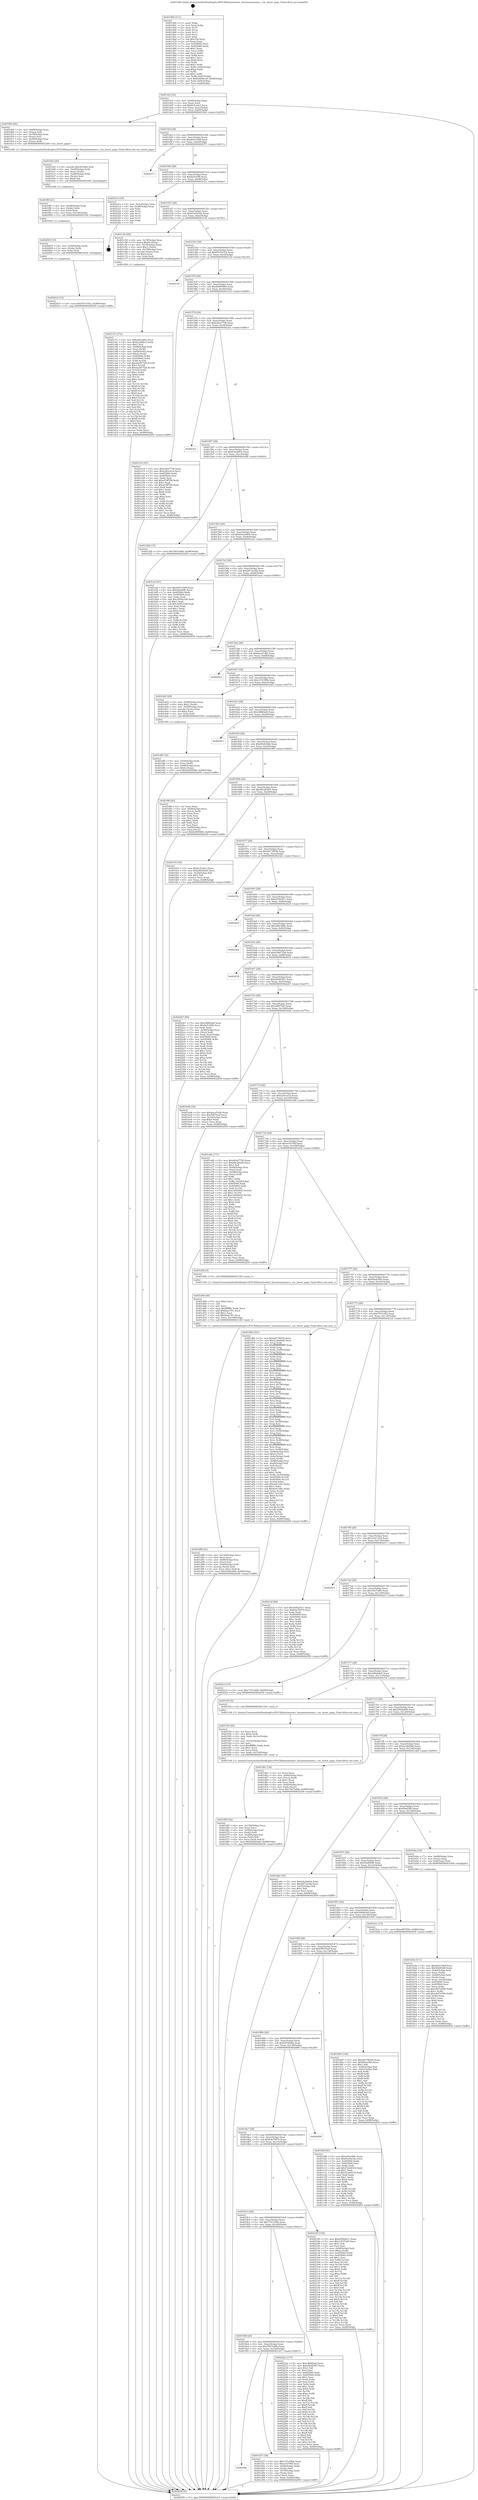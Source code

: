 digraph "0x401460" {
  label = "0x401460 (/mnt/c/Users/mathe/Desktop/tcc/POCII/binaries/extr_linuxmmnommu.c_vm_insert_page_Final-ollvm.out::main(0))"
  labelloc = "t"
  node[shape=record]

  Entry [label="",width=0.3,height=0.3,shape=circle,fillcolor=black,style=filled]
  "0x4014cf" [label="{
     0x4014cf [32]\l
     | [instrs]\l
     &nbsp;&nbsp;0x4014cf \<+6\>: mov -0x98(%rbp),%eax\l
     &nbsp;&nbsp;0x4014d5 \<+2\>: mov %eax,%ecx\l
     &nbsp;&nbsp;0x4014d7 \<+6\>: sub $0x8c5cafe3,%ecx\l
     &nbsp;&nbsp;0x4014dd \<+6\>: mov %eax,-0xac(%rbp)\l
     &nbsp;&nbsp;0x4014e3 \<+6\>: mov %ecx,-0xb0(%rbp)\l
     &nbsp;&nbsp;0x4014e9 \<+6\>: je 0000000000401fb9 \<main+0xb59\>\l
  }"]
  "0x401fb9" [label="{
     0x401fb9 [26]\l
     | [instrs]\l
     &nbsp;&nbsp;0x401fb9 \<+4\>: mov -0x68(%rbp),%rax\l
     &nbsp;&nbsp;0x401fbd \<+3\>: mov (%rax),%rdi\l
     &nbsp;&nbsp;0x401fc0 \<+4\>: mov -0x78(%rbp),%rax\l
     &nbsp;&nbsp;0x401fc4 \<+3\>: mov (%rax),%rsi\l
     &nbsp;&nbsp;0x401fc7 \<+4\>: mov -0x50(%rbp),%rax\l
     &nbsp;&nbsp;0x401fcb \<+3\>: mov (%rax),%rdx\l
     &nbsp;&nbsp;0x401fce \<+5\>: call 0000000000401240 \<vm_insert_page\>\l
     | [calls]\l
     &nbsp;&nbsp;0x401240 \{1\} (/mnt/c/Users/mathe/Desktop/tcc/POCII/binaries/extr_linuxmmnommu.c_vm_insert_page_Final-ollvm.out::vm_insert_page)\l
  }"]
  "0x4014ef" [label="{
     0x4014ef [28]\l
     | [instrs]\l
     &nbsp;&nbsp;0x4014ef \<+5\>: jmp 00000000004014f4 \<main+0x94\>\l
     &nbsp;&nbsp;0x4014f4 \<+6\>: mov -0xac(%rbp),%eax\l
     &nbsp;&nbsp;0x4014fa \<+5\>: sub $0x8d51549f,%eax\l
     &nbsp;&nbsp;0x4014ff \<+6\>: mov %eax,-0xb4(%rbp)\l
     &nbsp;&nbsp;0x401505 \<+6\>: je 0000000000402371 \<main+0xf11\>\l
  }"]
  Exit [label="",width=0.3,height=0.3,shape=circle,fillcolor=black,style=filled,peripheries=2]
  "0x402371" [label="{
     0x402371\l
  }", style=dashed]
  "0x40150b" [label="{
     0x40150b [28]\l
     | [instrs]\l
     &nbsp;&nbsp;0x40150b \<+5\>: jmp 0000000000401510 \<main+0xb0\>\l
     &nbsp;&nbsp;0x401510 \<+6\>: mov -0xac(%rbp),%eax\l
     &nbsp;&nbsp;0x401516 \<+5\>: sub $0x8e5cf3f6,%eax\l
     &nbsp;&nbsp;0x40151b \<+6\>: mov %eax,-0xb8(%rbp)\l
     &nbsp;&nbsp;0x401521 \<+6\>: je 000000000040231a \<main+0xeba\>\l
  }"]
  "0x402014" [label="{
     0x402014 [15]\l
     | [instrs]\l
     &nbsp;&nbsp;0x402014 \<+10\>: movl $0xf7b7c952,-0x98(%rbp)\l
     &nbsp;&nbsp;0x40201e \<+5\>: jmp 0000000000402459 \<main+0xff9\>\l
  }"]
  "0x40231a" [label="{
     0x40231a [18]\l
     | [instrs]\l
     &nbsp;&nbsp;0x40231a \<+3\>: mov -0x2c(%rbp),%eax\l
     &nbsp;&nbsp;0x40231d \<+4\>: lea -0x28(%rbp),%rsp\l
     &nbsp;&nbsp;0x402321 \<+1\>: pop %rbx\l
     &nbsp;&nbsp;0x402322 \<+2\>: pop %r12\l
     &nbsp;&nbsp;0x402324 \<+2\>: pop %r13\l
     &nbsp;&nbsp;0x402326 \<+2\>: pop %r14\l
     &nbsp;&nbsp;0x402328 \<+2\>: pop %r15\l
     &nbsp;&nbsp;0x40232a \<+1\>: pop %rbp\l
     &nbsp;&nbsp;0x40232b \<+1\>: ret\l
  }"]
  "0x401527" [label="{
     0x401527 [28]\l
     | [instrs]\l
     &nbsp;&nbsp;0x401527 \<+5\>: jmp 000000000040152c \<main+0xcc\>\l
     &nbsp;&nbsp;0x40152c \<+6\>: mov -0xac(%rbp),%eax\l
     &nbsp;&nbsp;0x401532 \<+5\>: sub $0x91e9234a,%eax\l
     &nbsp;&nbsp;0x401537 \<+6\>: mov %eax,-0xbc(%rbp)\l
     &nbsp;&nbsp;0x40153d \<+6\>: je 0000000000401c54 \<main+0x7f4\>\l
  }"]
  "0x402005" [label="{
     0x402005 [15]\l
     | [instrs]\l
     &nbsp;&nbsp;0x402005 \<+4\>: mov -0x50(%rbp),%rdx\l
     &nbsp;&nbsp;0x402009 \<+3\>: mov (%rdx),%rdx\l
     &nbsp;&nbsp;0x40200c \<+3\>: mov %rdx,%rdi\l
     &nbsp;&nbsp;0x40200f \<+5\>: call 0000000000401030 \<free@plt\>\l
     | [calls]\l
     &nbsp;&nbsp;0x401030 \{1\} (unknown)\l
  }"]
  "0x401c54" [label="{
     0x401c54 [40]\l
     | [instrs]\l
     &nbsp;&nbsp;0x401c54 \<+4\>: mov -0x78(%rbp),%rax\l
     &nbsp;&nbsp;0x401c58 \<+7\>: movq $0x64,(%rax)\l
     &nbsp;&nbsp;0x401c5f \<+4\>: mov -0x70(%rbp),%rax\l
     &nbsp;&nbsp;0x401c63 \<+6\>: movl $0x1,(%rax)\l
     &nbsp;&nbsp;0x401c69 \<+4\>: mov -0x70(%rbp),%rax\l
     &nbsp;&nbsp;0x401c6d \<+3\>: movslq (%rax),%rax\l
     &nbsp;&nbsp;0x401c70 \<+4\>: shl $0x2,%rax\l
     &nbsp;&nbsp;0x401c74 \<+3\>: mov %rax,%rdi\l
     &nbsp;&nbsp;0x401c77 \<+5\>: call 0000000000401050 \<malloc@plt\>\l
     | [calls]\l
     &nbsp;&nbsp;0x401050 \{1\} (unknown)\l
  }"]
  "0x401543" [label="{
     0x401543 [28]\l
     | [instrs]\l
     &nbsp;&nbsp;0x401543 \<+5\>: jmp 0000000000401548 \<main+0xe8\>\l
     &nbsp;&nbsp;0x401548 \<+6\>: mov -0xac(%rbp),%eax\l
     &nbsp;&nbsp;0x40154e \<+5\>: sub $0x95c54318,%eax\l
     &nbsp;&nbsp;0x401553 \<+6\>: mov %eax,-0xc0(%rbp)\l
     &nbsp;&nbsp;0x401559 \<+6\>: je 0000000000402120 \<main+0xcc0\>\l
  }"]
  "0x401ff0" [label="{
     0x401ff0 [21]\l
     | [instrs]\l
     &nbsp;&nbsp;0x401ff0 \<+4\>: mov -0x68(%rbp),%rdx\l
     &nbsp;&nbsp;0x401ff4 \<+3\>: mov (%rdx),%rdx\l
     &nbsp;&nbsp;0x401ff7 \<+3\>: mov %rdx,%rdi\l
     &nbsp;&nbsp;0x401ffa \<+6\>: mov %eax,-0x154(%rbp)\l
     &nbsp;&nbsp;0x402000 \<+5\>: call 0000000000401030 \<free@plt\>\l
     | [calls]\l
     &nbsp;&nbsp;0x401030 \{1\} (unknown)\l
  }"]
  "0x402120" [label="{
     0x402120\l
  }", style=dashed]
  "0x40155f" [label="{
     0x40155f [28]\l
     | [instrs]\l
     &nbsp;&nbsp;0x40155f \<+5\>: jmp 0000000000401564 \<main+0x104\>\l
     &nbsp;&nbsp;0x401564 \<+6\>: mov -0xac(%rbp),%eax\l
     &nbsp;&nbsp;0x40156a \<+5\>: sub $0x9e965969,%eax\l
     &nbsp;&nbsp;0x40156f \<+6\>: mov %eax,-0xc4(%rbp)\l
     &nbsp;&nbsp;0x401575 \<+6\>: je 0000000000401e10 \<main+0x9b0\>\l
  }"]
  "0x401fd3" [label="{
     0x401fd3 [29]\l
     | [instrs]\l
     &nbsp;&nbsp;0x401fd3 \<+10\>: movabs $0x4030b6,%rdi\l
     &nbsp;&nbsp;0x401fdd \<+4\>: mov -0x40(%rbp),%rdx\l
     &nbsp;&nbsp;0x401fe1 \<+2\>: mov %eax,(%rdx)\l
     &nbsp;&nbsp;0x401fe3 \<+4\>: mov -0x40(%rbp),%rdx\l
     &nbsp;&nbsp;0x401fe7 \<+2\>: mov (%rdx),%esi\l
     &nbsp;&nbsp;0x401fe9 \<+2\>: mov $0x0,%al\l
     &nbsp;&nbsp;0x401feb \<+5\>: call 0000000000401040 \<printf@plt\>\l
     | [calls]\l
     &nbsp;&nbsp;0x401040 \{1\} (unknown)\l
  }"]
  "0x401e10" [label="{
     0x401e10 [91]\l
     | [instrs]\l
     &nbsp;&nbsp;0x401e10 \<+5\>: mov $0xb20a7738,%eax\l
     &nbsp;&nbsp;0x401e15 \<+5\>: mov $0xea81ee1d,%ecx\l
     &nbsp;&nbsp;0x401e1a \<+7\>: mov 0x405060,%edx\l
     &nbsp;&nbsp;0x401e21 \<+7\>: mov 0x405064,%esi\l
     &nbsp;&nbsp;0x401e28 \<+2\>: mov %edx,%edi\l
     &nbsp;&nbsp;0x401e2a \<+6\>: add $0xa53ff708,%edi\l
     &nbsp;&nbsp;0x401e30 \<+3\>: sub $0x1,%edi\l
     &nbsp;&nbsp;0x401e33 \<+6\>: sub $0xa53ff708,%edi\l
     &nbsp;&nbsp;0x401e39 \<+3\>: imul %edi,%edx\l
     &nbsp;&nbsp;0x401e3c \<+3\>: and $0x1,%edx\l
     &nbsp;&nbsp;0x401e3f \<+3\>: cmp $0x0,%edx\l
     &nbsp;&nbsp;0x401e42 \<+4\>: sete %r8b\l
     &nbsp;&nbsp;0x401e46 \<+3\>: cmp $0xa,%esi\l
     &nbsp;&nbsp;0x401e49 \<+4\>: setl %r9b\l
     &nbsp;&nbsp;0x401e4d \<+3\>: mov %r8b,%r10b\l
     &nbsp;&nbsp;0x401e50 \<+3\>: and %r9b,%r10b\l
     &nbsp;&nbsp;0x401e53 \<+3\>: xor %r9b,%r8b\l
     &nbsp;&nbsp;0x401e56 \<+3\>: or %r8b,%r10b\l
     &nbsp;&nbsp;0x401e59 \<+4\>: test $0x1,%r10b\l
     &nbsp;&nbsp;0x401e5d \<+3\>: cmovne %ecx,%eax\l
     &nbsp;&nbsp;0x401e60 \<+6\>: mov %eax,-0x98(%rbp)\l
     &nbsp;&nbsp;0x401e66 \<+5\>: jmp 0000000000402459 \<main+0xff9\>\l
  }"]
  "0x40157b" [label="{
     0x40157b [28]\l
     | [instrs]\l
     &nbsp;&nbsp;0x40157b \<+5\>: jmp 0000000000401580 \<main+0x120\>\l
     &nbsp;&nbsp;0x401580 \<+6\>: mov -0xac(%rbp),%eax\l
     &nbsp;&nbsp;0x401586 \<+5\>: sub $0xb20a7738,%eax\l
     &nbsp;&nbsp;0x40158b \<+6\>: mov %eax,-0xc8(%rbp)\l
     &nbsp;&nbsp;0x401591 \<+6\>: je 00000000004023ec \<main+0xf8c\>\l
  }"]
  "0x401f65" [label="{
     0x401f65 [42]\l
     | [instrs]\l
     &nbsp;&nbsp;0x401f65 \<+6\>: mov -0x150(%rbp),%ecx\l
     &nbsp;&nbsp;0x401f6b \<+3\>: imul %eax,%ecx\l
     &nbsp;&nbsp;0x401f6e \<+4\>: mov -0x50(%rbp),%rdi\l
     &nbsp;&nbsp;0x401f72 \<+3\>: mov (%rdi),%rdi\l
     &nbsp;&nbsp;0x401f75 \<+4\>: mov -0x48(%rbp),%r8\l
     &nbsp;&nbsp;0x401f79 \<+3\>: movslq (%r8),%r8\l
     &nbsp;&nbsp;0x401f7c \<+4\>: mov %ecx,(%rdi,%r8,4)\l
     &nbsp;&nbsp;0x401f80 \<+10\>: movl $0xd028c6dd,-0x98(%rbp)\l
     &nbsp;&nbsp;0x401f8a \<+5\>: jmp 0000000000402459 \<main+0xff9\>\l
  }"]
  "0x4023ec" [label="{
     0x4023ec\l
  }", style=dashed]
  "0x401597" [label="{
     0x401597 [28]\l
     | [instrs]\l
     &nbsp;&nbsp;0x401597 \<+5\>: jmp 000000000040159c \<main+0x13c\>\l
     &nbsp;&nbsp;0x40159c \<+6\>: mov -0xac(%rbp),%eax\l
     &nbsp;&nbsp;0x4015a2 \<+5\>: sub $0xb3a26fc4,%eax\l
     &nbsp;&nbsp;0x4015a7 \<+6\>: mov %eax,-0xcc(%rbp)\l
     &nbsp;&nbsp;0x4015ad \<+6\>: je 0000000000401d28 \<main+0x8c8\>\l
  }"]
  "0x401f39" [label="{
     0x401f39 [44]\l
     | [instrs]\l
     &nbsp;&nbsp;0x401f39 \<+2\>: xor %ecx,%ecx\l
     &nbsp;&nbsp;0x401f3b \<+5\>: mov $0x2,%edx\l
     &nbsp;&nbsp;0x401f40 \<+6\>: mov %edx,-0x14c(%rbp)\l
     &nbsp;&nbsp;0x401f46 \<+1\>: cltd\l
     &nbsp;&nbsp;0x401f47 \<+6\>: mov -0x14c(%rbp),%esi\l
     &nbsp;&nbsp;0x401f4d \<+2\>: idiv %esi\l
     &nbsp;&nbsp;0x401f4f \<+6\>: imul $0xfffffffe,%edx,%edx\l
     &nbsp;&nbsp;0x401f55 \<+3\>: sub $0x1,%ecx\l
     &nbsp;&nbsp;0x401f58 \<+2\>: sub %ecx,%edx\l
     &nbsp;&nbsp;0x401f5a \<+6\>: mov %edx,-0x150(%rbp)\l
     &nbsp;&nbsp;0x401f60 \<+5\>: call 0000000000401160 \<next_i\>\l
     | [calls]\l
     &nbsp;&nbsp;0x401160 \{1\} (/mnt/c/Users/mathe/Desktop/tcc/POCII/binaries/extr_linuxmmnommu.c_vm_insert_page_Final-ollvm.out::next_i)\l
  }"]
  "0x401d28" [label="{
     0x401d28 [15]\l
     | [instrs]\l
     &nbsp;&nbsp;0x401d28 \<+10\>: movl $0x7667ad0b,-0x98(%rbp)\l
     &nbsp;&nbsp;0x401d32 \<+5\>: jmp 0000000000402459 \<main+0xff9\>\l
  }"]
  "0x4015b3" [label="{
     0x4015b3 [28]\l
     | [instrs]\l
     &nbsp;&nbsp;0x4015b3 \<+5\>: jmp 00000000004015b8 \<main+0x158\>\l
     &nbsp;&nbsp;0x4015b8 \<+6\>: mov -0xac(%rbp),%eax\l
     &nbsp;&nbsp;0x4015be \<+5\>: sub $0xb4e2b664,%eax\l
     &nbsp;&nbsp;0x4015c3 \<+6\>: mov %eax,-0xd0(%rbp)\l
     &nbsp;&nbsp;0x4015c9 \<+6\>: je 0000000000401aef \<main+0x68f\>\l
  }"]
  "0x401df0" [label="{
     0x401df0 [32]\l
     | [instrs]\l
     &nbsp;&nbsp;0x401df0 \<+4\>: mov -0x50(%rbp),%rdi\l
     &nbsp;&nbsp;0x401df4 \<+3\>: mov %rax,(%rdi)\l
     &nbsp;&nbsp;0x401df7 \<+4\>: mov -0x48(%rbp),%rax\l
     &nbsp;&nbsp;0x401dfb \<+6\>: movl $0x0,(%rax)\l
     &nbsp;&nbsp;0x401e01 \<+10\>: movl $0x9e965969,-0x98(%rbp)\l
     &nbsp;&nbsp;0x401e0b \<+5\>: jmp 0000000000402459 \<main+0xff9\>\l
  }"]
  "0x401aef" [label="{
     0x401aef [91]\l
     | [instrs]\l
     &nbsp;&nbsp;0x401aef \<+5\>: mov $0x8d51549f,%eax\l
     &nbsp;&nbsp;0x401af4 \<+5\>: mov $0x49a05ffc,%ecx\l
     &nbsp;&nbsp;0x401af9 \<+7\>: mov 0x405060,%edx\l
     &nbsp;&nbsp;0x401b00 \<+7\>: mov 0x405064,%esi\l
     &nbsp;&nbsp;0x401b07 \<+2\>: mov %edx,%edi\l
     &nbsp;&nbsp;0x401b09 \<+6\>: add $0x3d59e108,%edi\l
     &nbsp;&nbsp;0x401b0f \<+3\>: sub $0x1,%edi\l
     &nbsp;&nbsp;0x401b12 \<+6\>: sub $0x3d59e108,%edi\l
     &nbsp;&nbsp;0x401b18 \<+3\>: imul %edi,%edx\l
     &nbsp;&nbsp;0x401b1b \<+3\>: and $0x1,%edx\l
     &nbsp;&nbsp;0x401b1e \<+3\>: cmp $0x0,%edx\l
     &nbsp;&nbsp;0x401b21 \<+4\>: sete %r8b\l
     &nbsp;&nbsp;0x401b25 \<+3\>: cmp $0xa,%esi\l
     &nbsp;&nbsp;0x401b28 \<+4\>: setl %r9b\l
     &nbsp;&nbsp;0x401b2c \<+3\>: mov %r8b,%r10b\l
     &nbsp;&nbsp;0x401b2f \<+3\>: and %r9b,%r10b\l
     &nbsp;&nbsp;0x401b32 \<+3\>: xor %r9b,%r8b\l
     &nbsp;&nbsp;0x401b35 \<+3\>: or %r8b,%r10b\l
     &nbsp;&nbsp;0x401b38 \<+4\>: test $0x1,%r10b\l
     &nbsp;&nbsp;0x401b3c \<+3\>: cmovne %ecx,%eax\l
     &nbsp;&nbsp;0x401b3f \<+6\>: mov %eax,-0x98(%rbp)\l
     &nbsp;&nbsp;0x401b45 \<+5\>: jmp 0000000000402459 \<main+0xff9\>\l
  }"]
  "0x4015cf" [label="{
     0x4015cf [28]\l
     | [instrs]\l
     &nbsp;&nbsp;0x4015cf \<+5\>: jmp 00000000004015d4 \<main+0x174\>\l
     &nbsp;&nbsp;0x4015d4 \<+6\>: mov -0xac(%rbp),%eax\l
     &nbsp;&nbsp;0x4015da \<+5\>: sub $0xb873a3dd,%eax\l
     &nbsp;&nbsp;0x4015df \<+6\>: mov %eax,-0xd4(%rbp)\l
     &nbsp;&nbsp;0x4015e5 \<+6\>: je 0000000000401ace \<main+0x66e\>\l
  }"]
  "0x401d88" [label="{
     0x401d88 [41]\l
     | [instrs]\l
     &nbsp;&nbsp;0x401d88 \<+6\>: mov -0x148(%rbp),%ecx\l
     &nbsp;&nbsp;0x401d8e \<+3\>: imul %eax,%ecx\l
     &nbsp;&nbsp;0x401d91 \<+4\>: mov -0x68(%rbp),%rsi\l
     &nbsp;&nbsp;0x401d95 \<+3\>: mov (%rsi),%rsi\l
     &nbsp;&nbsp;0x401d98 \<+4\>: mov -0x60(%rbp),%rdi\l
     &nbsp;&nbsp;0x401d9c \<+3\>: movslq (%rdi),%rdi\l
     &nbsp;&nbsp;0x401d9f \<+3\>: mov %ecx,(%rsi,%rdi,4)\l
     &nbsp;&nbsp;0x401da2 \<+10\>: movl $0x259da406,-0x98(%rbp)\l
     &nbsp;&nbsp;0x401dac \<+5\>: jmp 0000000000402459 \<main+0xff9\>\l
  }"]
  "0x401ace" [label="{
     0x401ace\l
  }", style=dashed]
  "0x4015eb" [label="{
     0x4015eb [28]\l
     | [instrs]\l
     &nbsp;&nbsp;0x4015eb \<+5\>: jmp 00000000004015f0 \<main+0x190\>\l
     &nbsp;&nbsp;0x4015f0 \<+6\>: mov -0xac(%rbp),%eax\l
     &nbsp;&nbsp;0x4015f6 \<+5\>: sub $0xbace530b,%eax\l
     &nbsp;&nbsp;0x4015fb \<+6\>: mov %eax,-0xd8(%rbp)\l
     &nbsp;&nbsp;0x401601 \<+6\>: je 0000000000402023 \<main+0xbc3\>\l
  }"]
  "0x401d60" [label="{
     0x401d60 [40]\l
     | [instrs]\l
     &nbsp;&nbsp;0x401d60 \<+5\>: mov $0x2,%ecx\l
     &nbsp;&nbsp;0x401d65 \<+1\>: cltd\l
     &nbsp;&nbsp;0x401d66 \<+2\>: idiv %ecx\l
     &nbsp;&nbsp;0x401d68 \<+6\>: imul $0xfffffffe,%edx,%ecx\l
     &nbsp;&nbsp;0x401d6e \<+6\>: add $0xbbae701,%ecx\l
     &nbsp;&nbsp;0x401d74 \<+3\>: add $0x1,%ecx\l
     &nbsp;&nbsp;0x401d77 \<+6\>: sub $0xbbae701,%ecx\l
     &nbsp;&nbsp;0x401d7d \<+6\>: mov %ecx,-0x148(%rbp)\l
     &nbsp;&nbsp;0x401d83 \<+5\>: call 0000000000401160 \<next_i\>\l
     | [calls]\l
     &nbsp;&nbsp;0x401160 \{1\} (/mnt/c/Users/mathe/Desktop/tcc/POCII/binaries/extr_linuxmmnommu.c_vm_insert_page_Final-ollvm.out::next_i)\l
  }"]
  "0x402023" [label="{
     0x402023\l
  }", style=dashed]
  "0x401607" [label="{
     0x401607 [28]\l
     | [instrs]\l
     &nbsp;&nbsp;0x401607 \<+5\>: jmp 000000000040160c \<main+0x1ac\>\l
     &nbsp;&nbsp;0x40160c \<+6\>: mov -0xac(%rbp),%eax\l
     &nbsp;&nbsp;0x401612 \<+5\>: sub $0xc37e398b,%eax\l
     &nbsp;&nbsp;0x401617 \<+6\>: mov %eax,-0xdc(%rbp)\l
     &nbsp;&nbsp;0x40161d \<+6\>: je 0000000000401dd3 \<main+0x973\>\l
  }"]
  "0x4018fb" [label="{
     0x4018fb\l
  }", style=dashed]
  "0x401dd3" [label="{
     0x401dd3 [29]\l
     | [instrs]\l
     &nbsp;&nbsp;0x401dd3 \<+4\>: mov -0x58(%rbp),%rax\l
     &nbsp;&nbsp;0x401dd7 \<+6\>: movl $0x1,(%rax)\l
     &nbsp;&nbsp;0x401ddd \<+4\>: mov -0x58(%rbp),%rax\l
     &nbsp;&nbsp;0x401de1 \<+3\>: movslq (%rax),%rax\l
     &nbsp;&nbsp;0x401de4 \<+4\>: shl $0x2,%rax\l
     &nbsp;&nbsp;0x401de8 \<+3\>: mov %rax,%rdi\l
     &nbsp;&nbsp;0x401deb \<+5\>: call 0000000000401050 \<malloc@plt\>\l
     | [calls]\l
     &nbsp;&nbsp;0x401050 \{1\} (unknown)\l
  }"]
  "0x401623" [label="{
     0x401623 [28]\l
     | [instrs]\l
     &nbsp;&nbsp;0x401623 \<+5\>: jmp 0000000000401628 \<main+0x1c8\>\l
     &nbsp;&nbsp;0x401628 \<+6\>: mov -0xac(%rbp),%eax\l
     &nbsp;&nbsp;0x40162e \<+5\>: sub $0xc886f2a8,%eax\l
     &nbsp;&nbsp;0x401633 \<+6\>: mov %eax,-0xe0(%rbp)\l
     &nbsp;&nbsp;0x401639 \<+6\>: je 0000000000402441 \<main+0xfe1\>\l
  }"]
  "0x401d37" [label="{
     0x401d37 [36]\l
     | [instrs]\l
     &nbsp;&nbsp;0x401d37 \<+5\>: mov $0xc37e398b,%eax\l
     &nbsp;&nbsp;0x401d3c \<+5\>: mov $0xec937f6f,%ecx\l
     &nbsp;&nbsp;0x401d41 \<+4\>: mov -0x60(%rbp),%rdx\l
     &nbsp;&nbsp;0x401d45 \<+2\>: mov (%rdx),%esi\l
     &nbsp;&nbsp;0x401d47 \<+4\>: mov -0x70(%rbp),%rdx\l
     &nbsp;&nbsp;0x401d4b \<+2\>: cmp (%rdx),%esi\l
     &nbsp;&nbsp;0x401d4d \<+3\>: cmovl %ecx,%eax\l
     &nbsp;&nbsp;0x401d50 \<+6\>: mov %eax,-0x98(%rbp)\l
     &nbsp;&nbsp;0x401d56 \<+5\>: jmp 0000000000402459 \<main+0xff9\>\l
  }"]
  "0x402441" [label="{
     0x402441\l
  }", style=dashed]
  "0x40163f" [label="{
     0x40163f [28]\l
     | [instrs]\l
     &nbsp;&nbsp;0x40163f \<+5\>: jmp 0000000000401644 \<main+0x1e4\>\l
     &nbsp;&nbsp;0x401644 \<+6\>: mov -0xac(%rbp),%eax\l
     &nbsp;&nbsp;0x40164a \<+5\>: sub $0xd028c6dd,%eax\l
     &nbsp;&nbsp;0x40164f \<+6\>: mov %eax,-0xe4(%rbp)\l
     &nbsp;&nbsp;0x401655 \<+6\>: je 0000000000401f8f \<main+0xb2f\>\l
  }"]
  "0x4018df" [label="{
     0x4018df [28]\l
     | [instrs]\l
     &nbsp;&nbsp;0x4018df \<+5\>: jmp 00000000004018e4 \<main+0x484\>\l
     &nbsp;&nbsp;0x4018e4 \<+6\>: mov -0xac(%rbp),%eax\l
     &nbsp;&nbsp;0x4018ea \<+5\>: sub $0x7667ad0b,%eax\l
     &nbsp;&nbsp;0x4018ef \<+6\>: mov %eax,-0x144(%rbp)\l
     &nbsp;&nbsp;0x4018f5 \<+6\>: je 0000000000401d37 \<main+0x8d7\>\l
  }"]
  "0x401f8f" [label="{
     0x401f8f [42]\l
     | [instrs]\l
     &nbsp;&nbsp;0x401f8f \<+2\>: xor %eax,%eax\l
     &nbsp;&nbsp;0x401f91 \<+4\>: mov -0x48(%rbp),%rcx\l
     &nbsp;&nbsp;0x401f95 \<+2\>: mov (%rcx),%edx\l
     &nbsp;&nbsp;0x401f97 \<+2\>: mov %eax,%esi\l
     &nbsp;&nbsp;0x401f99 \<+2\>: sub %edx,%esi\l
     &nbsp;&nbsp;0x401f9b \<+2\>: mov %eax,%edx\l
     &nbsp;&nbsp;0x401f9d \<+3\>: sub $0x1,%edx\l
     &nbsp;&nbsp;0x401fa0 \<+2\>: add %edx,%esi\l
     &nbsp;&nbsp;0x401fa2 \<+2\>: sub %esi,%eax\l
     &nbsp;&nbsp;0x401fa4 \<+4\>: mov -0x48(%rbp),%rcx\l
     &nbsp;&nbsp;0x401fa8 \<+2\>: mov %eax,(%rcx)\l
     &nbsp;&nbsp;0x401faa \<+10\>: movl $0x9e965969,-0x98(%rbp)\l
     &nbsp;&nbsp;0x401fb4 \<+5\>: jmp 0000000000402459 \<main+0xff9\>\l
  }"]
  "0x40165b" [label="{
     0x40165b [28]\l
     | [instrs]\l
     &nbsp;&nbsp;0x40165b \<+5\>: jmp 0000000000401660 \<main+0x200\>\l
     &nbsp;&nbsp;0x401660 \<+6\>: mov -0xac(%rbp),%eax\l
     &nbsp;&nbsp;0x401666 \<+5\>: sub $0xd9c28245,%eax\l
     &nbsp;&nbsp;0x40166b \<+6\>: mov %eax,-0xe8(%rbp)\l
     &nbsp;&nbsp;0x401671 \<+6\>: je 0000000000401f16 \<main+0xab6\>\l
  }"]
  "0x40222e" [label="{
     0x40222e [137]\l
     | [instrs]\l
     &nbsp;&nbsp;0x40222e \<+5\>: mov $0xc886f2a8,%eax\l
     &nbsp;&nbsp;0x402233 \<+5\>: mov $0xe9b493b7,%ecx\l
     &nbsp;&nbsp;0x402238 \<+2\>: mov $0x1,%dl\l
     &nbsp;&nbsp;0x40223a \<+2\>: xor %esi,%esi\l
     &nbsp;&nbsp;0x40223c \<+7\>: mov 0x405060,%edi\l
     &nbsp;&nbsp;0x402243 \<+8\>: mov 0x405064,%r8d\l
     &nbsp;&nbsp;0x40224b \<+3\>: sub $0x1,%esi\l
     &nbsp;&nbsp;0x40224e \<+3\>: mov %edi,%r9d\l
     &nbsp;&nbsp;0x402251 \<+3\>: add %esi,%r9d\l
     &nbsp;&nbsp;0x402254 \<+4\>: imul %r9d,%edi\l
     &nbsp;&nbsp;0x402258 \<+3\>: and $0x1,%edi\l
     &nbsp;&nbsp;0x40225b \<+3\>: cmp $0x0,%edi\l
     &nbsp;&nbsp;0x40225e \<+4\>: sete %r10b\l
     &nbsp;&nbsp;0x402262 \<+4\>: cmp $0xa,%r8d\l
     &nbsp;&nbsp;0x402266 \<+4\>: setl %r11b\l
     &nbsp;&nbsp;0x40226a \<+3\>: mov %r10b,%bl\l
     &nbsp;&nbsp;0x40226d \<+3\>: xor $0xff,%bl\l
     &nbsp;&nbsp;0x402270 \<+3\>: mov %r11b,%r14b\l
     &nbsp;&nbsp;0x402273 \<+4\>: xor $0xff,%r14b\l
     &nbsp;&nbsp;0x402277 \<+3\>: xor $0x0,%dl\l
     &nbsp;&nbsp;0x40227a \<+3\>: mov %bl,%r15b\l
     &nbsp;&nbsp;0x40227d \<+4\>: and $0x0,%r15b\l
     &nbsp;&nbsp;0x402281 \<+3\>: and %dl,%r10b\l
     &nbsp;&nbsp;0x402284 \<+3\>: mov %r14b,%r12b\l
     &nbsp;&nbsp;0x402287 \<+4\>: and $0x0,%r12b\l
     &nbsp;&nbsp;0x40228b \<+3\>: and %dl,%r11b\l
     &nbsp;&nbsp;0x40228e \<+3\>: or %r10b,%r15b\l
     &nbsp;&nbsp;0x402291 \<+3\>: or %r11b,%r12b\l
     &nbsp;&nbsp;0x402294 \<+3\>: xor %r12b,%r15b\l
     &nbsp;&nbsp;0x402297 \<+3\>: or %r14b,%bl\l
     &nbsp;&nbsp;0x40229a \<+3\>: xor $0xff,%bl\l
     &nbsp;&nbsp;0x40229d \<+3\>: or $0x0,%dl\l
     &nbsp;&nbsp;0x4022a0 \<+2\>: and %dl,%bl\l
     &nbsp;&nbsp;0x4022a2 \<+3\>: or %bl,%r15b\l
     &nbsp;&nbsp;0x4022a5 \<+4\>: test $0x1,%r15b\l
     &nbsp;&nbsp;0x4022a9 \<+3\>: cmovne %ecx,%eax\l
     &nbsp;&nbsp;0x4022ac \<+6\>: mov %eax,-0x98(%rbp)\l
     &nbsp;&nbsp;0x4022b2 \<+5\>: jmp 0000000000402459 \<main+0xff9\>\l
  }"]
  "0x401f16" [label="{
     0x401f16 [30]\l
     | [instrs]\l
     &nbsp;&nbsp;0x401f16 \<+5\>: mov $0x8c5cafe3,%eax\l
     &nbsp;&nbsp;0x401f1b \<+5\>: mov $0x248a6da5,%ecx\l
     &nbsp;&nbsp;0x401f20 \<+3\>: mov -0x2d(%rbp),%dl\l
     &nbsp;&nbsp;0x401f23 \<+3\>: test $0x1,%dl\l
     &nbsp;&nbsp;0x401f26 \<+3\>: cmovne %ecx,%eax\l
     &nbsp;&nbsp;0x401f29 \<+6\>: mov %eax,-0x98(%rbp)\l
     &nbsp;&nbsp;0x401f2f \<+5\>: jmp 0000000000402459 \<main+0xff9\>\l
  }"]
  "0x401677" [label="{
     0x401677 [28]\l
     | [instrs]\l
     &nbsp;&nbsp;0x401677 \<+5\>: jmp 000000000040167c \<main+0x21c\>\l
     &nbsp;&nbsp;0x40167c \<+6\>: mov -0xac(%rbp),%eax\l
     &nbsp;&nbsp;0x401682 \<+5\>: sub $0xdd178638,%eax\l
     &nbsp;&nbsp;0x401687 \<+6\>: mov %eax,-0xec(%rbp)\l
     &nbsp;&nbsp;0x40168d \<+6\>: je 000000000040232c \<main+0xecc\>\l
  }"]
  "0x4018c3" [label="{
     0x4018c3 [28]\l
     | [instrs]\l
     &nbsp;&nbsp;0x4018c3 \<+5\>: jmp 00000000004018c8 \<main+0x468\>\l
     &nbsp;&nbsp;0x4018c8 \<+6\>: mov -0xac(%rbp),%eax\l
     &nbsp;&nbsp;0x4018ce \<+5\>: sub $0x7167c000,%eax\l
     &nbsp;&nbsp;0x4018d3 \<+6\>: mov %eax,-0x140(%rbp)\l
     &nbsp;&nbsp;0x4018d9 \<+6\>: je 000000000040222e \<main+0xdce\>\l
  }"]
  "0x40232c" [label="{
     0x40232c\l
  }", style=dashed]
  "0x401693" [label="{
     0x401693 [28]\l
     | [instrs]\l
     &nbsp;&nbsp;0x401693 \<+5\>: jmp 0000000000401698 \<main+0x238\>\l
     &nbsp;&nbsp;0x401698 \<+6\>: mov -0xac(%rbp),%eax\l
     &nbsp;&nbsp;0x40169e \<+5\>: sub $0xe05b2011,%eax\l
     &nbsp;&nbsp;0x4016a3 \<+6\>: mov %eax,-0xf0(%rbp)\l
     &nbsp;&nbsp;0x4016a9 \<+6\>: je 0000000000402425 \<main+0xfc5\>\l
  }"]
  "0x402185" [label="{
     0x402185 [154]\l
     | [instrs]\l
     &nbsp;&nbsp;0x402185 \<+5\>: mov $0xe05b2011,%eax\l
     &nbsp;&nbsp;0x40218a \<+5\>: mov $0x1f237a60,%ecx\l
     &nbsp;&nbsp;0x40218f \<+2\>: mov $0x1,%dl\l
     &nbsp;&nbsp;0x402191 \<+2\>: xor %esi,%esi\l
     &nbsp;&nbsp;0x402193 \<+7\>: mov -0x90(%rbp),%rdi\l
     &nbsp;&nbsp;0x40219a \<+6\>: movl $0x0,(%rdi)\l
     &nbsp;&nbsp;0x4021a0 \<+8\>: mov 0x405060,%r8d\l
     &nbsp;&nbsp;0x4021a8 \<+8\>: mov 0x405064,%r9d\l
     &nbsp;&nbsp;0x4021b0 \<+3\>: sub $0x1,%esi\l
     &nbsp;&nbsp;0x4021b3 \<+3\>: mov %r8d,%r10d\l
     &nbsp;&nbsp;0x4021b6 \<+3\>: add %esi,%r10d\l
     &nbsp;&nbsp;0x4021b9 \<+4\>: imul %r10d,%r8d\l
     &nbsp;&nbsp;0x4021bd \<+4\>: and $0x1,%r8d\l
     &nbsp;&nbsp;0x4021c1 \<+4\>: cmp $0x0,%r8d\l
     &nbsp;&nbsp;0x4021c5 \<+4\>: sete %r11b\l
     &nbsp;&nbsp;0x4021c9 \<+4\>: cmp $0xa,%r9d\l
     &nbsp;&nbsp;0x4021cd \<+3\>: setl %bl\l
     &nbsp;&nbsp;0x4021d0 \<+3\>: mov %r11b,%r14b\l
     &nbsp;&nbsp;0x4021d3 \<+4\>: xor $0xff,%r14b\l
     &nbsp;&nbsp;0x4021d7 \<+3\>: mov %bl,%r15b\l
     &nbsp;&nbsp;0x4021da \<+4\>: xor $0xff,%r15b\l
     &nbsp;&nbsp;0x4021de \<+3\>: xor $0x0,%dl\l
     &nbsp;&nbsp;0x4021e1 \<+3\>: mov %r14b,%r12b\l
     &nbsp;&nbsp;0x4021e4 \<+4\>: and $0x0,%r12b\l
     &nbsp;&nbsp;0x4021e8 \<+3\>: and %dl,%r11b\l
     &nbsp;&nbsp;0x4021eb \<+3\>: mov %r15b,%r13b\l
     &nbsp;&nbsp;0x4021ee \<+4\>: and $0x0,%r13b\l
     &nbsp;&nbsp;0x4021f2 \<+2\>: and %dl,%bl\l
     &nbsp;&nbsp;0x4021f4 \<+3\>: or %r11b,%r12b\l
     &nbsp;&nbsp;0x4021f7 \<+3\>: or %bl,%r13b\l
     &nbsp;&nbsp;0x4021fa \<+3\>: xor %r13b,%r12b\l
     &nbsp;&nbsp;0x4021fd \<+3\>: or %r15b,%r14b\l
     &nbsp;&nbsp;0x402200 \<+4\>: xor $0xff,%r14b\l
     &nbsp;&nbsp;0x402204 \<+3\>: or $0x0,%dl\l
     &nbsp;&nbsp;0x402207 \<+3\>: and %dl,%r14b\l
     &nbsp;&nbsp;0x40220a \<+3\>: or %r14b,%r12b\l
     &nbsp;&nbsp;0x40220d \<+4\>: test $0x1,%r12b\l
     &nbsp;&nbsp;0x402211 \<+3\>: cmovne %ecx,%eax\l
     &nbsp;&nbsp;0x402214 \<+6\>: mov %eax,-0x98(%rbp)\l
     &nbsp;&nbsp;0x40221a \<+5\>: jmp 0000000000402459 \<main+0xff9\>\l
  }"]
  "0x402425" [label="{
     0x402425\l
  }", style=dashed]
  "0x4016af" [label="{
     0x4016af [28]\l
     | [instrs]\l
     &nbsp;&nbsp;0x4016af \<+5\>: jmp 00000000004016b4 \<main+0x254\>\l
     &nbsp;&nbsp;0x4016b4 \<+6\>: mov -0xac(%rbp),%eax\l
     &nbsp;&nbsp;0x4016ba \<+5\>: sub $0xe06e389c,%eax\l
     &nbsp;&nbsp;0x4016bf \<+6\>: mov %eax,-0xf4(%rbp)\l
     &nbsp;&nbsp;0x4016c5 \<+6\>: je 00000000004023a4 \<main+0xf44\>\l
  }"]
  "0x4018a7" [label="{
     0x4018a7 [28]\l
     | [instrs]\l
     &nbsp;&nbsp;0x4018a7 \<+5\>: jmp 00000000004018ac \<main+0x44c\>\l
     &nbsp;&nbsp;0x4018ac \<+6\>: mov -0xac(%rbp),%eax\l
     &nbsp;&nbsp;0x4018b2 \<+5\>: sub $0x64e7bf70,%eax\l
     &nbsp;&nbsp;0x4018b7 \<+6\>: mov %eax,-0x13c(%rbp)\l
     &nbsp;&nbsp;0x4018bd \<+6\>: je 0000000000402185 \<main+0xd25\>\l
  }"]
  "0x4023a4" [label="{
     0x4023a4\l
  }", style=dashed]
  "0x4016cb" [label="{
     0x4016cb [28]\l
     | [instrs]\l
     &nbsp;&nbsp;0x4016cb \<+5\>: jmp 00000000004016d0 \<main+0x270\>\l
     &nbsp;&nbsp;0x4016d0 \<+6\>: mov -0xac(%rbp),%eax\l
     &nbsp;&nbsp;0x4016d6 \<+5\>: sub $0xe58671b8,%eax\l
     &nbsp;&nbsp;0x4016db \<+6\>: mov %eax,-0xf8(%rbp)\l
     &nbsp;&nbsp;0x4016e1 \<+6\>: je 0000000000402032 \<main+0xbd2\>\l
  }"]
  "0x402088" [label="{
     0x402088\l
  }", style=dashed]
  "0x402032" [label="{
     0x402032\l
  }", style=dashed]
  "0x4016e7" [label="{
     0x4016e7 [28]\l
     | [instrs]\l
     &nbsp;&nbsp;0x4016e7 \<+5\>: jmp 00000000004016ec \<main+0x28c\>\l
     &nbsp;&nbsp;0x4016ec \<+6\>: mov -0xac(%rbp),%eax\l
     &nbsp;&nbsp;0x4016f2 \<+5\>: sub $0xe9b493b7,%eax\l
     &nbsp;&nbsp;0x4016f7 \<+6\>: mov %eax,-0xfc(%rbp)\l
     &nbsp;&nbsp;0x4016fd \<+6\>: je 00000000004022b7 \<main+0xe57\>\l
  }"]
  "0x401c7c" [label="{
     0x401c7c [172]\l
     | [instrs]\l
     &nbsp;&nbsp;0x401c7c \<+5\>: mov $0xe06e389c,%ecx\l
     &nbsp;&nbsp;0x401c81 \<+5\>: mov $0xb3a26fc4,%edx\l
     &nbsp;&nbsp;0x401c86 \<+3\>: mov $0x1,%sil\l
     &nbsp;&nbsp;0x401c89 \<+4\>: mov -0x68(%rbp),%rdi\l
     &nbsp;&nbsp;0x401c8d \<+3\>: mov %rax,(%rdi)\l
     &nbsp;&nbsp;0x401c90 \<+4\>: mov -0x60(%rbp),%rax\l
     &nbsp;&nbsp;0x401c94 \<+6\>: movl $0x0,(%rax)\l
     &nbsp;&nbsp;0x401c9a \<+8\>: mov 0x405060,%r8d\l
     &nbsp;&nbsp;0x401ca2 \<+8\>: mov 0x405064,%r9d\l
     &nbsp;&nbsp;0x401caa \<+3\>: mov %r8d,%r10d\l
     &nbsp;&nbsp;0x401cad \<+7\>: sub $0xda387728,%r10d\l
     &nbsp;&nbsp;0x401cb4 \<+4\>: sub $0x1,%r10d\l
     &nbsp;&nbsp;0x401cb8 \<+7\>: add $0xda387728,%r10d\l
     &nbsp;&nbsp;0x401cbf \<+4\>: imul %r10d,%r8d\l
     &nbsp;&nbsp;0x401cc3 \<+4\>: and $0x1,%r8d\l
     &nbsp;&nbsp;0x401cc7 \<+4\>: cmp $0x0,%r8d\l
     &nbsp;&nbsp;0x401ccb \<+4\>: sete %r11b\l
     &nbsp;&nbsp;0x401ccf \<+4\>: cmp $0xa,%r9d\l
     &nbsp;&nbsp;0x401cd3 \<+3\>: setl %bl\l
     &nbsp;&nbsp;0x401cd6 \<+3\>: mov %r11b,%r14b\l
     &nbsp;&nbsp;0x401cd9 \<+4\>: xor $0xff,%r14b\l
     &nbsp;&nbsp;0x401cdd \<+3\>: mov %bl,%r15b\l
     &nbsp;&nbsp;0x401ce0 \<+4\>: xor $0xff,%r15b\l
     &nbsp;&nbsp;0x401ce4 \<+4\>: xor $0x0,%sil\l
     &nbsp;&nbsp;0x401ce8 \<+3\>: mov %r14b,%r12b\l
     &nbsp;&nbsp;0x401ceb \<+4\>: and $0x0,%r12b\l
     &nbsp;&nbsp;0x401cef \<+3\>: and %sil,%r11b\l
     &nbsp;&nbsp;0x401cf2 \<+3\>: mov %r15b,%r13b\l
     &nbsp;&nbsp;0x401cf5 \<+4\>: and $0x0,%r13b\l
     &nbsp;&nbsp;0x401cf9 \<+3\>: and %sil,%bl\l
     &nbsp;&nbsp;0x401cfc \<+3\>: or %r11b,%r12b\l
     &nbsp;&nbsp;0x401cff \<+3\>: or %bl,%r13b\l
     &nbsp;&nbsp;0x401d02 \<+3\>: xor %r13b,%r12b\l
     &nbsp;&nbsp;0x401d05 \<+3\>: or %r15b,%r14b\l
     &nbsp;&nbsp;0x401d08 \<+4\>: xor $0xff,%r14b\l
     &nbsp;&nbsp;0x401d0c \<+4\>: or $0x0,%sil\l
     &nbsp;&nbsp;0x401d10 \<+3\>: and %sil,%r14b\l
     &nbsp;&nbsp;0x401d13 \<+3\>: or %r14b,%r12b\l
     &nbsp;&nbsp;0x401d16 \<+4\>: test $0x1,%r12b\l
     &nbsp;&nbsp;0x401d1a \<+3\>: cmovne %edx,%ecx\l
     &nbsp;&nbsp;0x401d1d \<+6\>: mov %ecx,-0x98(%rbp)\l
     &nbsp;&nbsp;0x401d23 \<+5\>: jmp 0000000000402459 \<main+0xff9\>\l
  }"]
  "0x4022b7" [label="{
     0x4022b7 [99]\l
     | [instrs]\l
     &nbsp;&nbsp;0x4022b7 \<+5\>: mov $0xc886f2a8,%eax\l
     &nbsp;&nbsp;0x4022bc \<+5\>: mov $0x8e5cf3f6,%ecx\l
     &nbsp;&nbsp;0x4022c1 \<+2\>: xor %edx,%edx\l
     &nbsp;&nbsp;0x4022c3 \<+7\>: mov -0x90(%rbp),%rsi\l
     &nbsp;&nbsp;0x4022ca \<+2\>: mov (%rsi),%edi\l
     &nbsp;&nbsp;0x4022cc \<+3\>: mov %edi,-0x2c(%rbp)\l
     &nbsp;&nbsp;0x4022cf \<+7\>: mov 0x405060,%edi\l
     &nbsp;&nbsp;0x4022d6 \<+8\>: mov 0x405064,%r8d\l
     &nbsp;&nbsp;0x4022de \<+3\>: sub $0x1,%edx\l
     &nbsp;&nbsp;0x4022e1 \<+3\>: mov %edi,%r9d\l
     &nbsp;&nbsp;0x4022e4 \<+3\>: add %edx,%r9d\l
     &nbsp;&nbsp;0x4022e7 \<+4\>: imul %r9d,%edi\l
     &nbsp;&nbsp;0x4022eb \<+3\>: and $0x1,%edi\l
     &nbsp;&nbsp;0x4022ee \<+3\>: cmp $0x0,%edi\l
     &nbsp;&nbsp;0x4022f1 \<+4\>: sete %r10b\l
     &nbsp;&nbsp;0x4022f5 \<+4\>: cmp $0xa,%r8d\l
     &nbsp;&nbsp;0x4022f9 \<+4\>: setl %r11b\l
     &nbsp;&nbsp;0x4022fd \<+3\>: mov %r10b,%bl\l
     &nbsp;&nbsp;0x402300 \<+3\>: and %r11b,%bl\l
     &nbsp;&nbsp;0x402303 \<+3\>: xor %r11b,%r10b\l
     &nbsp;&nbsp;0x402306 \<+3\>: or %r10b,%bl\l
     &nbsp;&nbsp;0x402309 \<+3\>: test $0x1,%bl\l
     &nbsp;&nbsp;0x40230c \<+3\>: cmovne %ecx,%eax\l
     &nbsp;&nbsp;0x40230f \<+6\>: mov %eax,-0x98(%rbp)\l
     &nbsp;&nbsp;0x402315 \<+5\>: jmp 0000000000402459 \<main+0xff9\>\l
  }"]
  "0x401703" [label="{
     0x401703 [28]\l
     | [instrs]\l
     &nbsp;&nbsp;0x401703 \<+5\>: jmp 0000000000401708 \<main+0x2a8\>\l
     &nbsp;&nbsp;0x401708 \<+6\>: mov -0xac(%rbp),%eax\l
     &nbsp;&nbsp;0x40170e \<+5\>: sub $0xe9f97f20,%eax\l
     &nbsp;&nbsp;0x401713 \<+6\>: mov %eax,-0x100(%rbp)\l
     &nbsp;&nbsp;0x401719 \<+6\>: je 0000000000401bdb \<main+0x77b\>\l
  }"]
  "0x40188b" [label="{
     0x40188b [28]\l
     | [instrs]\l
     &nbsp;&nbsp;0x40188b \<+5\>: jmp 0000000000401890 \<main+0x430\>\l
     &nbsp;&nbsp;0x401890 \<+6\>: mov -0xac(%rbp),%eax\l
     &nbsp;&nbsp;0x401896 \<+5\>: sub $0x6076f9d2,%eax\l
     &nbsp;&nbsp;0x40189b \<+6\>: mov %eax,-0x138(%rbp)\l
     &nbsp;&nbsp;0x4018a1 \<+6\>: je 0000000000402088 \<main+0xc28\>\l
  }"]
  "0x401bdb" [label="{
     0x401bdb [30]\l
     | [instrs]\l
     &nbsp;&nbsp;0x401bdb \<+5\>: mov $0xbace530b,%eax\l
     &nbsp;&nbsp;0x401be0 \<+5\>: mov $0x5f870aaf,%ecx\l
     &nbsp;&nbsp;0x401be5 \<+3\>: mov -0x34(%rbp),%edx\l
     &nbsp;&nbsp;0x401be8 \<+3\>: cmp $0x0,%edx\l
     &nbsp;&nbsp;0x401beb \<+3\>: cmove %ecx,%eax\l
     &nbsp;&nbsp;0x401bee \<+6\>: mov %eax,-0x98(%rbp)\l
     &nbsp;&nbsp;0x401bf4 \<+5\>: jmp 0000000000402459 \<main+0xff9\>\l
  }"]
  "0x40171f" [label="{
     0x40171f [28]\l
     | [instrs]\l
     &nbsp;&nbsp;0x40171f \<+5\>: jmp 0000000000401724 \<main+0x2c4\>\l
     &nbsp;&nbsp;0x401724 \<+6\>: mov -0xac(%rbp),%eax\l
     &nbsp;&nbsp;0x40172a \<+5\>: sub $0xea81ee1d,%eax\l
     &nbsp;&nbsp;0x40172f \<+6\>: mov %eax,-0x104(%rbp)\l
     &nbsp;&nbsp;0x401735 \<+6\>: je 0000000000401e6b \<main+0xa0b\>\l
  }"]
  "0x401bf9" [label="{
     0x401bf9 [91]\l
     | [instrs]\l
     &nbsp;&nbsp;0x401bf9 \<+5\>: mov $0xe06e389c,%eax\l
     &nbsp;&nbsp;0x401bfe \<+5\>: mov $0x91e9234a,%ecx\l
     &nbsp;&nbsp;0x401c03 \<+7\>: mov 0x405060,%edx\l
     &nbsp;&nbsp;0x401c0a \<+7\>: mov 0x405064,%esi\l
     &nbsp;&nbsp;0x401c11 \<+2\>: mov %edx,%edi\l
     &nbsp;&nbsp;0x401c13 \<+6\>: add $0x51b44318,%edi\l
     &nbsp;&nbsp;0x401c19 \<+3\>: sub $0x1,%edi\l
     &nbsp;&nbsp;0x401c1c \<+6\>: sub $0x51b44318,%edi\l
     &nbsp;&nbsp;0x401c22 \<+3\>: imul %edi,%edx\l
     &nbsp;&nbsp;0x401c25 \<+3\>: and $0x1,%edx\l
     &nbsp;&nbsp;0x401c28 \<+3\>: cmp $0x0,%edx\l
     &nbsp;&nbsp;0x401c2b \<+4\>: sete %r8b\l
     &nbsp;&nbsp;0x401c2f \<+3\>: cmp $0xa,%esi\l
     &nbsp;&nbsp;0x401c32 \<+4\>: setl %r9b\l
     &nbsp;&nbsp;0x401c36 \<+3\>: mov %r8b,%r10b\l
     &nbsp;&nbsp;0x401c39 \<+3\>: and %r9b,%r10b\l
     &nbsp;&nbsp;0x401c3c \<+3\>: xor %r9b,%r8b\l
     &nbsp;&nbsp;0x401c3f \<+3\>: or %r8b,%r10b\l
     &nbsp;&nbsp;0x401c42 \<+4\>: test $0x1,%r10b\l
     &nbsp;&nbsp;0x401c46 \<+3\>: cmovne %ecx,%eax\l
     &nbsp;&nbsp;0x401c49 \<+6\>: mov %eax,-0x98(%rbp)\l
     &nbsp;&nbsp;0x401c4f \<+5\>: jmp 0000000000402459 \<main+0xff9\>\l
  }"]
  "0x401e6b" [label="{
     0x401e6b [171]\l
     | [instrs]\l
     &nbsp;&nbsp;0x401e6b \<+5\>: mov $0xb20a7738,%eax\l
     &nbsp;&nbsp;0x401e70 \<+5\>: mov $0xd9c28245,%ecx\l
     &nbsp;&nbsp;0x401e75 \<+2\>: mov $0x1,%dl\l
     &nbsp;&nbsp;0x401e77 \<+4\>: mov -0x48(%rbp),%rsi\l
     &nbsp;&nbsp;0x401e7b \<+2\>: mov (%rsi),%edi\l
     &nbsp;&nbsp;0x401e7d \<+4\>: mov -0x58(%rbp),%rsi\l
     &nbsp;&nbsp;0x401e81 \<+2\>: cmp (%rsi),%edi\l
     &nbsp;&nbsp;0x401e83 \<+4\>: setl %r8b\l
     &nbsp;&nbsp;0x401e87 \<+4\>: and $0x1,%r8b\l
     &nbsp;&nbsp;0x401e8b \<+4\>: mov %r8b,-0x2d(%rbp)\l
     &nbsp;&nbsp;0x401e8f \<+7\>: mov 0x405060,%edi\l
     &nbsp;&nbsp;0x401e96 \<+8\>: mov 0x405064,%r9d\l
     &nbsp;&nbsp;0x401e9e \<+3\>: mov %edi,%r10d\l
     &nbsp;&nbsp;0x401ea1 \<+7\>: add $0x14600643,%r10d\l
     &nbsp;&nbsp;0x401ea8 \<+4\>: sub $0x1,%r10d\l
     &nbsp;&nbsp;0x401eac \<+7\>: sub $0x14600643,%r10d\l
     &nbsp;&nbsp;0x401eb3 \<+4\>: imul %r10d,%edi\l
     &nbsp;&nbsp;0x401eb7 \<+3\>: and $0x1,%edi\l
     &nbsp;&nbsp;0x401eba \<+3\>: cmp $0x0,%edi\l
     &nbsp;&nbsp;0x401ebd \<+4\>: sete %r8b\l
     &nbsp;&nbsp;0x401ec1 \<+4\>: cmp $0xa,%r9d\l
     &nbsp;&nbsp;0x401ec5 \<+4\>: setl %r11b\l
     &nbsp;&nbsp;0x401ec9 \<+3\>: mov %r8b,%bl\l
     &nbsp;&nbsp;0x401ecc \<+3\>: xor $0xff,%bl\l
     &nbsp;&nbsp;0x401ecf \<+3\>: mov %r11b,%r14b\l
     &nbsp;&nbsp;0x401ed2 \<+4\>: xor $0xff,%r14b\l
     &nbsp;&nbsp;0x401ed6 \<+3\>: xor $0x0,%dl\l
     &nbsp;&nbsp;0x401ed9 \<+3\>: mov %bl,%r15b\l
     &nbsp;&nbsp;0x401edc \<+4\>: and $0x0,%r15b\l
     &nbsp;&nbsp;0x401ee0 \<+3\>: and %dl,%r8b\l
     &nbsp;&nbsp;0x401ee3 \<+3\>: mov %r14b,%r12b\l
     &nbsp;&nbsp;0x401ee6 \<+4\>: and $0x0,%r12b\l
     &nbsp;&nbsp;0x401eea \<+3\>: and %dl,%r11b\l
     &nbsp;&nbsp;0x401eed \<+3\>: or %r8b,%r15b\l
     &nbsp;&nbsp;0x401ef0 \<+3\>: or %r11b,%r12b\l
     &nbsp;&nbsp;0x401ef3 \<+3\>: xor %r12b,%r15b\l
     &nbsp;&nbsp;0x401ef6 \<+3\>: or %r14b,%bl\l
     &nbsp;&nbsp;0x401ef9 \<+3\>: xor $0xff,%bl\l
     &nbsp;&nbsp;0x401efc \<+3\>: or $0x0,%dl\l
     &nbsp;&nbsp;0x401eff \<+2\>: and %dl,%bl\l
     &nbsp;&nbsp;0x401f01 \<+3\>: or %bl,%r15b\l
     &nbsp;&nbsp;0x401f04 \<+4\>: test $0x1,%r15b\l
     &nbsp;&nbsp;0x401f08 \<+3\>: cmovne %ecx,%eax\l
     &nbsp;&nbsp;0x401f0b \<+6\>: mov %eax,-0x98(%rbp)\l
     &nbsp;&nbsp;0x401f11 \<+5\>: jmp 0000000000402459 \<main+0xff9\>\l
  }"]
  "0x40173b" [label="{
     0x40173b [28]\l
     | [instrs]\l
     &nbsp;&nbsp;0x40173b \<+5\>: jmp 0000000000401740 \<main+0x2e0\>\l
     &nbsp;&nbsp;0x401740 \<+6\>: mov -0xac(%rbp),%eax\l
     &nbsp;&nbsp;0x401746 \<+5\>: sub $0xec937f6f,%eax\l
     &nbsp;&nbsp;0x40174b \<+6\>: mov %eax,-0x108(%rbp)\l
     &nbsp;&nbsp;0x401751 \<+6\>: je 0000000000401d5b \<main+0x8fb\>\l
  }"]
  "0x401b5d" [label="{
     0x401b5d [111]\l
     | [instrs]\l
     &nbsp;&nbsp;0x401b5d \<+5\>: mov $0x8d51549f,%ecx\l
     &nbsp;&nbsp;0x401b62 \<+5\>: mov $0x54df92f8,%edx\l
     &nbsp;&nbsp;0x401b67 \<+4\>: mov -0x80(%rbp),%rdi\l
     &nbsp;&nbsp;0x401b6b \<+2\>: mov %eax,(%rdi)\l
     &nbsp;&nbsp;0x401b6d \<+4\>: mov -0x80(%rbp),%rdi\l
     &nbsp;&nbsp;0x401b71 \<+2\>: mov (%rdi),%eax\l
     &nbsp;&nbsp;0x401b73 \<+3\>: mov %eax,-0x34(%rbp)\l
     &nbsp;&nbsp;0x401b76 \<+7\>: mov 0x405060,%eax\l
     &nbsp;&nbsp;0x401b7d \<+7\>: mov 0x405064,%esi\l
     &nbsp;&nbsp;0x401b84 \<+3\>: mov %eax,%r8d\l
     &nbsp;&nbsp;0x401b87 \<+7\>: sub $0xe8d7a506,%r8d\l
     &nbsp;&nbsp;0x401b8e \<+4\>: sub $0x1,%r8d\l
     &nbsp;&nbsp;0x401b92 \<+7\>: add $0xe8d7a506,%r8d\l
     &nbsp;&nbsp;0x401b99 \<+4\>: imul %r8d,%eax\l
     &nbsp;&nbsp;0x401b9d \<+3\>: and $0x1,%eax\l
     &nbsp;&nbsp;0x401ba0 \<+3\>: cmp $0x0,%eax\l
     &nbsp;&nbsp;0x401ba3 \<+4\>: sete %r9b\l
     &nbsp;&nbsp;0x401ba7 \<+3\>: cmp $0xa,%esi\l
     &nbsp;&nbsp;0x401baa \<+4\>: setl %r10b\l
     &nbsp;&nbsp;0x401bae \<+3\>: mov %r9b,%r11b\l
     &nbsp;&nbsp;0x401bb1 \<+3\>: and %r10b,%r11b\l
     &nbsp;&nbsp;0x401bb4 \<+3\>: xor %r10b,%r9b\l
     &nbsp;&nbsp;0x401bb7 \<+3\>: or %r9b,%r11b\l
     &nbsp;&nbsp;0x401bba \<+4\>: test $0x1,%r11b\l
     &nbsp;&nbsp;0x401bbe \<+3\>: cmovne %edx,%ecx\l
     &nbsp;&nbsp;0x401bc1 \<+6\>: mov %ecx,-0x98(%rbp)\l
     &nbsp;&nbsp;0x401bc7 \<+5\>: jmp 0000000000402459 \<main+0xff9\>\l
  }"]
  "0x401d5b" [label="{
     0x401d5b [5]\l
     | [instrs]\l
     &nbsp;&nbsp;0x401d5b \<+5\>: call 0000000000401160 \<next_i\>\l
     | [calls]\l
     &nbsp;&nbsp;0x401160 \{1\} (/mnt/c/Users/mathe/Desktop/tcc/POCII/binaries/extr_linuxmmnommu.c_vm_insert_page_Final-ollvm.out::next_i)\l
  }"]
  "0x401757" [label="{
     0x401757 [28]\l
     | [instrs]\l
     &nbsp;&nbsp;0x401757 \<+5\>: jmp 000000000040175c \<main+0x2fc\>\l
     &nbsp;&nbsp;0x40175c \<+6\>: mov -0xac(%rbp),%eax\l
     &nbsp;&nbsp;0x401762 \<+5\>: sub $0xf0adc90b,%eax\l
     &nbsp;&nbsp;0x401767 \<+6\>: mov %eax,-0x10c(%rbp)\l
     &nbsp;&nbsp;0x40176d \<+6\>: je 000000000040196f \<main+0x50f\>\l
  }"]
  "0x401460" [label="{
     0x401460 [111]\l
     | [instrs]\l
     &nbsp;&nbsp;0x401460 \<+1\>: push %rbp\l
     &nbsp;&nbsp;0x401461 \<+3\>: mov %rsp,%rbp\l
     &nbsp;&nbsp;0x401464 \<+2\>: push %r15\l
     &nbsp;&nbsp;0x401466 \<+2\>: push %r14\l
     &nbsp;&nbsp;0x401468 \<+2\>: push %r13\l
     &nbsp;&nbsp;0x40146a \<+2\>: push %r12\l
     &nbsp;&nbsp;0x40146c \<+1\>: push %rbx\l
     &nbsp;&nbsp;0x40146d \<+7\>: sub $0x158,%rsp\l
     &nbsp;&nbsp;0x401474 \<+2\>: xor %eax,%eax\l
     &nbsp;&nbsp;0x401476 \<+7\>: mov 0x405060,%ecx\l
     &nbsp;&nbsp;0x40147d \<+7\>: mov 0x405064,%edx\l
     &nbsp;&nbsp;0x401484 \<+3\>: sub $0x1,%eax\l
     &nbsp;&nbsp;0x401487 \<+3\>: mov %ecx,%r8d\l
     &nbsp;&nbsp;0x40148a \<+3\>: add %eax,%r8d\l
     &nbsp;&nbsp;0x40148d \<+4\>: imul %r8d,%ecx\l
     &nbsp;&nbsp;0x401491 \<+3\>: and $0x1,%ecx\l
     &nbsp;&nbsp;0x401494 \<+3\>: cmp $0x0,%ecx\l
     &nbsp;&nbsp;0x401497 \<+4\>: sete %r9b\l
     &nbsp;&nbsp;0x40149b \<+4\>: and $0x1,%r9b\l
     &nbsp;&nbsp;0x40149f \<+7\>: mov %r9b,-0x92(%rbp)\l
     &nbsp;&nbsp;0x4014a6 \<+3\>: cmp $0xa,%edx\l
     &nbsp;&nbsp;0x4014a9 \<+4\>: setl %r9b\l
     &nbsp;&nbsp;0x4014ad \<+4\>: and $0x1,%r9b\l
     &nbsp;&nbsp;0x4014b1 \<+7\>: mov %r9b,-0x91(%rbp)\l
     &nbsp;&nbsp;0x4014b8 \<+10\>: movl $0x5d40bce8,-0x98(%rbp)\l
     &nbsp;&nbsp;0x4014c2 \<+6\>: mov %edi,-0x9c(%rbp)\l
     &nbsp;&nbsp;0x4014c8 \<+7\>: mov %rsi,-0xa8(%rbp)\l
  }"]
  "0x40196f" [label="{
     0x40196f [321]\l
     | [instrs]\l
     &nbsp;&nbsp;0x40196f \<+5\>: mov $0xdd178638,%eax\l
     &nbsp;&nbsp;0x401974 \<+5\>: mov $0x2c28d4b6,%ecx\l
     &nbsp;&nbsp;0x401979 \<+3\>: mov %rsp,%rdx\l
     &nbsp;&nbsp;0x40197c \<+4\>: add $0xfffffffffffffff0,%rdx\l
     &nbsp;&nbsp;0x401980 \<+3\>: mov %rdx,%rsp\l
     &nbsp;&nbsp;0x401983 \<+7\>: mov %rdx,-0x90(%rbp)\l
     &nbsp;&nbsp;0x40198a \<+3\>: mov %rsp,%rdx\l
     &nbsp;&nbsp;0x40198d \<+4\>: add $0xfffffffffffffff0,%rdx\l
     &nbsp;&nbsp;0x401991 \<+3\>: mov %rdx,%rsp\l
     &nbsp;&nbsp;0x401994 \<+3\>: mov %rsp,%rsi\l
     &nbsp;&nbsp;0x401997 \<+4\>: add $0xfffffffffffffff0,%rsi\l
     &nbsp;&nbsp;0x40199b \<+3\>: mov %rsi,%rsp\l
     &nbsp;&nbsp;0x40199e \<+7\>: mov %rsi,-0x88(%rbp)\l
     &nbsp;&nbsp;0x4019a5 \<+3\>: mov %rsp,%rsi\l
     &nbsp;&nbsp;0x4019a8 \<+4\>: add $0xfffffffffffffff0,%rsi\l
     &nbsp;&nbsp;0x4019ac \<+3\>: mov %rsi,%rsp\l
     &nbsp;&nbsp;0x4019af \<+4\>: mov %rsi,-0x80(%rbp)\l
     &nbsp;&nbsp;0x4019b3 \<+3\>: mov %rsp,%rsi\l
     &nbsp;&nbsp;0x4019b6 \<+4\>: add $0xfffffffffffffff0,%rsi\l
     &nbsp;&nbsp;0x4019ba \<+3\>: mov %rsi,%rsp\l
     &nbsp;&nbsp;0x4019bd \<+4\>: mov %rsi,-0x78(%rbp)\l
     &nbsp;&nbsp;0x4019c1 \<+3\>: mov %rsp,%rsi\l
     &nbsp;&nbsp;0x4019c4 \<+4\>: add $0xfffffffffffffff0,%rsi\l
     &nbsp;&nbsp;0x4019c8 \<+3\>: mov %rsi,%rsp\l
     &nbsp;&nbsp;0x4019cb \<+4\>: mov %rsi,-0x70(%rbp)\l
     &nbsp;&nbsp;0x4019cf \<+3\>: mov %rsp,%rsi\l
     &nbsp;&nbsp;0x4019d2 \<+4\>: add $0xfffffffffffffff0,%rsi\l
     &nbsp;&nbsp;0x4019d6 \<+3\>: mov %rsi,%rsp\l
     &nbsp;&nbsp;0x4019d9 \<+4\>: mov %rsi,-0x68(%rbp)\l
     &nbsp;&nbsp;0x4019dd \<+3\>: mov %rsp,%rsi\l
     &nbsp;&nbsp;0x4019e0 \<+4\>: add $0xfffffffffffffff0,%rsi\l
     &nbsp;&nbsp;0x4019e4 \<+3\>: mov %rsi,%rsp\l
     &nbsp;&nbsp;0x4019e7 \<+4\>: mov %rsi,-0x60(%rbp)\l
     &nbsp;&nbsp;0x4019eb \<+3\>: mov %rsp,%rsi\l
     &nbsp;&nbsp;0x4019ee \<+4\>: add $0xfffffffffffffff0,%rsi\l
     &nbsp;&nbsp;0x4019f2 \<+3\>: mov %rsi,%rsp\l
     &nbsp;&nbsp;0x4019f5 \<+4\>: mov %rsi,-0x58(%rbp)\l
     &nbsp;&nbsp;0x4019f9 \<+3\>: mov %rsp,%rsi\l
     &nbsp;&nbsp;0x4019fc \<+4\>: add $0xfffffffffffffff0,%rsi\l
     &nbsp;&nbsp;0x401a00 \<+3\>: mov %rsi,%rsp\l
     &nbsp;&nbsp;0x401a03 \<+4\>: mov %rsi,-0x50(%rbp)\l
     &nbsp;&nbsp;0x401a07 \<+3\>: mov %rsp,%rsi\l
     &nbsp;&nbsp;0x401a0a \<+4\>: add $0xfffffffffffffff0,%rsi\l
     &nbsp;&nbsp;0x401a0e \<+3\>: mov %rsi,%rsp\l
     &nbsp;&nbsp;0x401a11 \<+4\>: mov %rsi,-0x48(%rbp)\l
     &nbsp;&nbsp;0x401a15 \<+3\>: mov %rsp,%rsi\l
     &nbsp;&nbsp;0x401a18 \<+4\>: add $0xfffffffffffffff0,%rsi\l
     &nbsp;&nbsp;0x401a1c \<+3\>: mov %rsi,%rsp\l
     &nbsp;&nbsp;0x401a1f \<+4\>: mov %rsi,-0x40(%rbp)\l
     &nbsp;&nbsp;0x401a23 \<+7\>: mov -0x90(%rbp),%rsi\l
     &nbsp;&nbsp;0x401a2a \<+6\>: movl $0x0,(%rsi)\l
     &nbsp;&nbsp;0x401a30 \<+6\>: mov -0x9c(%rbp),%edi\l
     &nbsp;&nbsp;0x401a36 \<+2\>: mov %edi,(%rdx)\l
     &nbsp;&nbsp;0x401a38 \<+7\>: mov -0x88(%rbp),%rsi\l
     &nbsp;&nbsp;0x401a3f \<+7\>: mov -0xa8(%rbp),%r8\l
     &nbsp;&nbsp;0x401a46 \<+3\>: mov %r8,(%rsi)\l
     &nbsp;&nbsp;0x401a49 \<+3\>: cmpl $0x2,(%rdx)\l
     &nbsp;&nbsp;0x401a4c \<+4\>: setne %r9b\l
     &nbsp;&nbsp;0x401a50 \<+4\>: and $0x1,%r9b\l
     &nbsp;&nbsp;0x401a54 \<+4\>: mov %r9b,-0x35(%rbp)\l
     &nbsp;&nbsp;0x401a58 \<+8\>: mov 0x405060,%r10d\l
     &nbsp;&nbsp;0x401a60 \<+8\>: mov 0x405064,%r11d\l
     &nbsp;&nbsp;0x401a68 \<+3\>: mov %r10d,%ebx\l
     &nbsp;&nbsp;0x401a6b \<+6\>: add $0x4efc146c,%ebx\l
     &nbsp;&nbsp;0x401a71 \<+3\>: sub $0x1,%ebx\l
     &nbsp;&nbsp;0x401a74 \<+6\>: sub $0x4efc146c,%ebx\l
     &nbsp;&nbsp;0x401a7a \<+4\>: imul %ebx,%r10d\l
     &nbsp;&nbsp;0x401a7e \<+4\>: and $0x1,%r10d\l
     &nbsp;&nbsp;0x401a82 \<+4\>: cmp $0x0,%r10d\l
     &nbsp;&nbsp;0x401a86 \<+4\>: sete %r9b\l
     &nbsp;&nbsp;0x401a8a \<+4\>: cmp $0xa,%r11d\l
     &nbsp;&nbsp;0x401a8e \<+4\>: setl %r14b\l
     &nbsp;&nbsp;0x401a92 \<+3\>: mov %r9b,%r15b\l
     &nbsp;&nbsp;0x401a95 \<+3\>: and %r14b,%r15b\l
     &nbsp;&nbsp;0x401a98 \<+3\>: xor %r14b,%r9b\l
     &nbsp;&nbsp;0x401a9b \<+3\>: or %r9b,%r15b\l
     &nbsp;&nbsp;0x401a9e \<+4\>: test $0x1,%r15b\l
     &nbsp;&nbsp;0x401aa2 \<+3\>: cmovne %ecx,%eax\l
     &nbsp;&nbsp;0x401aa5 \<+6\>: mov %eax,-0x98(%rbp)\l
     &nbsp;&nbsp;0x401aab \<+5\>: jmp 0000000000402459 \<main+0xff9\>\l
  }"]
  "0x401773" [label="{
     0x401773 [28]\l
     | [instrs]\l
     &nbsp;&nbsp;0x401773 \<+5\>: jmp 0000000000401778 \<main+0x318\>\l
     &nbsp;&nbsp;0x401778 \<+6\>: mov -0xac(%rbp),%eax\l
     &nbsp;&nbsp;0x40177e \<+5\>: sub $0xf7b7c952,%eax\l
     &nbsp;&nbsp;0x401783 \<+6\>: mov %eax,-0x110(%rbp)\l
     &nbsp;&nbsp;0x401789 \<+6\>: je 000000000040212f \<main+0xccf\>\l
  }"]
  "0x402459" [label="{
     0x402459 [5]\l
     | [instrs]\l
     &nbsp;&nbsp;0x402459 \<+5\>: jmp 00000000004014cf \<main+0x6f\>\l
  }"]
  "0x40212f" [label="{
     0x40212f [86]\l
     | [instrs]\l
     &nbsp;&nbsp;0x40212f \<+5\>: mov $0xe05b2011,%eax\l
     &nbsp;&nbsp;0x402134 \<+5\>: mov $0x64e7bf70,%ecx\l
     &nbsp;&nbsp;0x402139 \<+2\>: xor %edx,%edx\l
     &nbsp;&nbsp;0x40213b \<+7\>: mov 0x405060,%esi\l
     &nbsp;&nbsp;0x402142 \<+7\>: mov 0x405064,%edi\l
     &nbsp;&nbsp;0x402149 \<+3\>: sub $0x1,%edx\l
     &nbsp;&nbsp;0x40214c \<+3\>: mov %esi,%r8d\l
     &nbsp;&nbsp;0x40214f \<+3\>: add %edx,%r8d\l
     &nbsp;&nbsp;0x402152 \<+4\>: imul %r8d,%esi\l
     &nbsp;&nbsp;0x402156 \<+3\>: and $0x1,%esi\l
     &nbsp;&nbsp;0x402159 \<+3\>: cmp $0x0,%esi\l
     &nbsp;&nbsp;0x40215c \<+4\>: sete %r9b\l
     &nbsp;&nbsp;0x402160 \<+3\>: cmp $0xa,%edi\l
     &nbsp;&nbsp;0x402163 \<+4\>: setl %r10b\l
     &nbsp;&nbsp;0x402167 \<+3\>: mov %r9b,%r11b\l
     &nbsp;&nbsp;0x40216a \<+3\>: and %r10b,%r11b\l
     &nbsp;&nbsp;0x40216d \<+3\>: xor %r10b,%r9b\l
     &nbsp;&nbsp;0x402170 \<+3\>: or %r9b,%r11b\l
     &nbsp;&nbsp;0x402173 \<+4\>: test $0x1,%r11b\l
     &nbsp;&nbsp;0x402177 \<+3\>: cmovne %ecx,%eax\l
     &nbsp;&nbsp;0x40217a \<+6\>: mov %eax,-0x98(%rbp)\l
     &nbsp;&nbsp;0x402180 \<+5\>: jmp 0000000000402459 \<main+0xff9\>\l
  }"]
  "0x40178f" [label="{
     0x40178f [28]\l
     | [instrs]\l
     &nbsp;&nbsp;0x40178f \<+5\>: jmp 0000000000401794 \<main+0x334\>\l
     &nbsp;&nbsp;0x401794 \<+6\>: mov -0xac(%rbp),%eax\l
     &nbsp;&nbsp;0x40179a \<+5\>: sub $0x1e0c12c8,%eax\l
     &nbsp;&nbsp;0x40179f \<+6\>: mov %eax,-0x114(%rbp)\l
     &nbsp;&nbsp;0x4017a5 \<+6\>: je 0000000000402411 \<main+0xfb1\>\l
  }"]
  "0x40186f" [label="{
     0x40186f [28]\l
     | [instrs]\l
     &nbsp;&nbsp;0x40186f \<+5\>: jmp 0000000000401874 \<main+0x414\>\l
     &nbsp;&nbsp;0x401874 \<+6\>: mov -0xac(%rbp),%eax\l
     &nbsp;&nbsp;0x40187a \<+5\>: sub $0x5f870aaf,%eax\l
     &nbsp;&nbsp;0x40187f \<+6\>: mov %eax,-0x134(%rbp)\l
     &nbsp;&nbsp;0x401885 \<+6\>: je 0000000000401bf9 \<main+0x799\>\l
  }"]
  "0x402411" [label="{
     0x402411\l
  }", style=dashed]
  "0x4017ab" [label="{
     0x4017ab [28]\l
     | [instrs]\l
     &nbsp;&nbsp;0x4017ab \<+5\>: jmp 00000000004017b0 \<main+0x350\>\l
     &nbsp;&nbsp;0x4017b0 \<+6\>: mov -0xac(%rbp),%eax\l
     &nbsp;&nbsp;0x4017b6 \<+5\>: sub $0x1f237a60,%eax\l
     &nbsp;&nbsp;0x4017bb \<+6\>: mov %eax,-0x118(%rbp)\l
     &nbsp;&nbsp;0x4017c1 \<+6\>: je 000000000040221f \<main+0xdbf\>\l
  }"]
  "0x401905" [label="{
     0x401905 [106]\l
     | [instrs]\l
     &nbsp;&nbsp;0x401905 \<+5\>: mov $0xdd178638,%eax\l
     &nbsp;&nbsp;0x40190a \<+5\>: mov $0xf0adc90b,%ecx\l
     &nbsp;&nbsp;0x40190f \<+2\>: mov $0x1,%dl\l
     &nbsp;&nbsp;0x401911 \<+7\>: mov -0x92(%rbp),%sil\l
     &nbsp;&nbsp;0x401918 \<+7\>: mov -0x91(%rbp),%dil\l
     &nbsp;&nbsp;0x40191f \<+3\>: mov %sil,%r8b\l
     &nbsp;&nbsp;0x401922 \<+4\>: xor $0xff,%r8b\l
     &nbsp;&nbsp;0x401926 \<+3\>: mov %dil,%r9b\l
     &nbsp;&nbsp;0x401929 \<+4\>: xor $0xff,%r9b\l
     &nbsp;&nbsp;0x40192d \<+3\>: xor $0x1,%dl\l
     &nbsp;&nbsp;0x401930 \<+3\>: mov %r8b,%r10b\l
     &nbsp;&nbsp;0x401933 \<+4\>: and $0xff,%r10b\l
     &nbsp;&nbsp;0x401937 \<+3\>: and %dl,%sil\l
     &nbsp;&nbsp;0x40193a \<+3\>: mov %r9b,%r11b\l
     &nbsp;&nbsp;0x40193d \<+4\>: and $0xff,%r11b\l
     &nbsp;&nbsp;0x401941 \<+3\>: and %dl,%dil\l
     &nbsp;&nbsp;0x401944 \<+3\>: or %sil,%r10b\l
     &nbsp;&nbsp;0x401947 \<+3\>: or %dil,%r11b\l
     &nbsp;&nbsp;0x40194a \<+3\>: xor %r11b,%r10b\l
     &nbsp;&nbsp;0x40194d \<+3\>: or %r9b,%r8b\l
     &nbsp;&nbsp;0x401950 \<+4\>: xor $0xff,%r8b\l
     &nbsp;&nbsp;0x401954 \<+3\>: or $0x1,%dl\l
     &nbsp;&nbsp;0x401957 \<+3\>: and %dl,%r8b\l
     &nbsp;&nbsp;0x40195a \<+3\>: or %r8b,%r10b\l
     &nbsp;&nbsp;0x40195d \<+4\>: test $0x1,%r10b\l
     &nbsp;&nbsp;0x401961 \<+3\>: cmovne %ecx,%eax\l
     &nbsp;&nbsp;0x401964 \<+6\>: mov %eax,-0x98(%rbp)\l
     &nbsp;&nbsp;0x40196a \<+5\>: jmp 0000000000402459 \<main+0xff9\>\l
  }"]
  "0x40221f" [label="{
     0x40221f [15]\l
     | [instrs]\l
     &nbsp;&nbsp;0x40221f \<+10\>: movl $0x7167c000,-0x98(%rbp)\l
     &nbsp;&nbsp;0x402229 \<+5\>: jmp 0000000000402459 \<main+0xff9\>\l
  }"]
  "0x4017c7" [label="{
     0x4017c7 [28]\l
     | [instrs]\l
     &nbsp;&nbsp;0x4017c7 \<+5\>: jmp 00000000004017cc \<main+0x36c\>\l
     &nbsp;&nbsp;0x4017cc \<+6\>: mov -0xac(%rbp),%eax\l
     &nbsp;&nbsp;0x4017d2 \<+5\>: sub $0x248a6da5,%eax\l
     &nbsp;&nbsp;0x4017d7 \<+6\>: mov %eax,-0x11c(%rbp)\l
     &nbsp;&nbsp;0x4017dd \<+6\>: je 0000000000401f34 \<main+0xad4\>\l
  }"]
  "0x401853" [label="{
     0x401853 [28]\l
     | [instrs]\l
     &nbsp;&nbsp;0x401853 \<+5\>: jmp 0000000000401858 \<main+0x3f8\>\l
     &nbsp;&nbsp;0x401858 \<+6\>: mov -0xac(%rbp),%eax\l
     &nbsp;&nbsp;0x40185e \<+5\>: sub $0x5d40bce8,%eax\l
     &nbsp;&nbsp;0x401863 \<+6\>: mov %eax,-0x130(%rbp)\l
     &nbsp;&nbsp;0x401869 \<+6\>: je 0000000000401905 \<main+0x4a5\>\l
  }"]
  "0x401f34" [label="{
     0x401f34 [5]\l
     | [instrs]\l
     &nbsp;&nbsp;0x401f34 \<+5\>: call 0000000000401160 \<next_i\>\l
     | [calls]\l
     &nbsp;&nbsp;0x401160 \{1\} (/mnt/c/Users/mathe/Desktop/tcc/POCII/binaries/extr_linuxmmnommu.c_vm_insert_page_Final-ollvm.out::next_i)\l
  }"]
  "0x4017e3" [label="{
     0x4017e3 [28]\l
     | [instrs]\l
     &nbsp;&nbsp;0x4017e3 \<+5\>: jmp 00000000004017e8 \<main+0x388\>\l
     &nbsp;&nbsp;0x4017e8 \<+6\>: mov -0xac(%rbp),%eax\l
     &nbsp;&nbsp;0x4017ee \<+5\>: sub $0x259da406,%eax\l
     &nbsp;&nbsp;0x4017f3 \<+6\>: mov %eax,-0x120(%rbp)\l
     &nbsp;&nbsp;0x4017f9 \<+6\>: je 0000000000401db1 \<main+0x951\>\l
  }"]
  "0x401bcc" [label="{
     0x401bcc [15]\l
     | [instrs]\l
     &nbsp;&nbsp;0x401bcc \<+10\>: movl $0xe9f97f20,-0x98(%rbp)\l
     &nbsp;&nbsp;0x401bd6 \<+5\>: jmp 0000000000402459 \<main+0xff9\>\l
  }"]
  "0x401db1" [label="{
     0x401db1 [34]\l
     | [instrs]\l
     &nbsp;&nbsp;0x401db1 \<+2\>: xor %eax,%eax\l
     &nbsp;&nbsp;0x401db3 \<+4\>: mov -0x60(%rbp),%rcx\l
     &nbsp;&nbsp;0x401db7 \<+2\>: mov (%rcx),%edx\l
     &nbsp;&nbsp;0x401db9 \<+3\>: sub $0x1,%eax\l
     &nbsp;&nbsp;0x401dbc \<+2\>: sub %eax,%edx\l
     &nbsp;&nbsp;0x401dbe \<+4\>: mov -0x60(%rbp),%rcx\l
     &nbsp;&nbsp;0x401dc2 \<+2\>: mov %edx,(%rcx)\l
     &nbsp;&nbsp;0x401dc4 \<+10\>: movl $0x7667ad0b,-0x98(%rbp)\l
     &nbsp;&nbsp;0x401dce \<+5\>: jmp 0000000000402459 \<main+0xff9\>\l
  }"]
  "0x4017ff" [label="{
     0x4017ff [28]\l
     | [instrs]\l
     &nbsp;&nbsp;0x4017ff \<+5\>: jmp 0000000000401804 \<main+0x3a4\>\l
     &nbsp;&nbsp;0x401804 \<+6\>: mov -0xac(%rbp),%eax\l
     &nbsp;&nbsp;0x40180a \<+5\>: sub $0x2c28d4b6,%eax\l
     &nbsp;&nbsp;0x40180f \<+6\>: mov %eax,-0x124(%rbp)\l
     &nbsp;&nbsp;0x401815 \<+6\>: je 0000000000401ab0 \<main+0x650\>\l
  }"]
  "0x401837" [label="{
     0x401837 [28]\l
     | [instrs]\l
     &nbsp;&nbsp;0x401837 \<+5\>: jmp 000000000040183c \<main+0x3dc\>\l
     &nbsp;&nbsp;0x40183c \<+6\>: mov -0xac(%rbp),%eax\l
     &nbsp;&nbsp;0x401842 \<+5\>: sub $0x54df92f8,%eax\l
     &nbsp;&nbsp;0x401847 \<+6\>: mov %eax,-0x12c(%rbp)\l
     &nbsp;&nbsp;0x40184d \<+6\>: je 0000000000401bcc \<main+0x76c\>\l
  }"]
  "0x401ab0" [label="{
     0x401ab0 [30]\l
     | [instrs]\l
     &nbsp;&nbsp;0x401ab0 \<+5\>: mov $0xb4e2b664,%eax\l
     &nbsp;&nbsp;0x401ab5 \<+5\>: mov $0xb873a3dd,%ecx\l
     &nbsp;&nbsp;0x401aba \<+3\>: mov -0x35(%rbp),%dl\l
     &nbsp;&nbsp;0x401abd \<+3\>: test $0x1,%dl\l
     &nbsp;&nbsp;0x401ac0 \<+3\>: cmovne %ecx,%eax\l
     &nbsp;&nbsp;0x401ac3 \<+6\>: mov %eax,-0x98(%rbp)\l
     &nbsp;&nbsp;0x401ac9 \<+5\>: jmp 0000000000402459 \<main+0xff9\>\l
  }"]
  "0x40181b" [label="{
     0x40181b [28]\l
     | [instrs]\l
     &nbsp;&nbsp;0x40181b \<+5\>: jmp 0000000000401820 \<main+0x3c0\>\l
     &nbsp;&nbsp;0x401820 \<+6\>: mov -0xac(%rbp),%eax\l
     &nbsp;&nbsp;0x401826 \<+5\>: sub $0x49a05ffc,%eax\l
     &nbsp;&nbsp;0x40182b \<+6\>: mov %eax,-0x128(%rbp)\l
     &nbsp;&nbsp;0x401831 \<+6\>: je 0000000000401b4a \<main+0x6ea\>\l
  }"]
  "0x401b4a" [label="{
     0x401b4a [19]\l
     | [instrs]\l
     &nbsp;&nbsp;0x401b4a \<+7\>: mov -0x88(%rbp),%rax\l
     &nbsp;&nbsp;0x401b51 \<+3\>: mov (%rax),%rax\l
     &nbsp;&nbsp;0x401b54 \<+4\>: mov 0x8(%rax),%rdi\l
     &nbsp;&nbsp;0x401b58 \<+5\>: call 0000000000401060 \<atoi@plt\>\l
     | [calls]\l
     &nbsp;&nbsp;0x401060 \{1\} (unknown)\l
  }"]
  Entry -> "0x401460" [label=" 1"]
  "0x4014cf" -> "0x401fb9" [label=" 1"]
  "0x4014cf" -> "0x4014ef" [label=" 29"]
  "0x40231a" -> Exit [label=" 1"]
  "0x4014ef" -> "0x402371" [label=" 0"]
  "0x4014ef" -> "0x40150b" [label=" 29"]
  "0x4022b7" -> "0x402459" [label=" 1"]
  "0x40150b" -> "0x40231a" [label=" 1"]
  "0x40150b" -> "0x401527" [label=" 28"]
  "0x40222e" -> "0x402459" [label=" 1"]
  "0x401527" -> "0x401c54" [label=" 1"]
  "0x401527" -> "0x401543" [label=" 27"]
  "0x40221f" -> "0x402459" [label=" 1"]
  "0x401543" -> "0x402120" [label=" 0"]
  "0x401543" -> "0x40155f" [label=" 27"]
  "0x402185" -> "0x402459" [label=" 1"]
  "0x40155f" -> "0x401e10" [label=" 2"]
  "0x40155f" -> "0x40157b" [label=" 25"]
  "0x40212f" -> "0x402459" [label=" 1"]
  "0x40157b" -> "0x4023ec" [label=" 0"]
  "0x40157b" -> "0x401597" [label=" 25"]
  "0x402014" -> "0x402459" [label=" 1"]
  "0x401597" -> "0x401d28" [label=" 1"]
  "0x401597" -> "0x4015b3" [label=" 24"]
  "0x402005" -> "0x402014" [label=" 1"]
  "0x4015b3" -> "0x401aef" [label=" 1"]
  "0x4015b3" -> "0x4015cf" [label=" 23"]
  "0x401ff0" -> "0x402005" [label=" 1"]
  "0x4015cf" -> "0x401ace" [label=" 0"]
  "0x4015cf" -> "0x4015eb" [label=" 23"]
  "0x401fd3" -> "0x401ff0" [label=" 1"]
  "0x4015eb" -> "0x402023" [label=" 0"]
  "0x4015eb" -> "0x401607" [label=" 23"]
  "0x401fb9" -> "0x401fd3" [label=" 1"]
  "0x401607" -> "0x401dd3" [label=" 1"]
  "0x401607" -> "0x401623" [label=" 22"]
  "0x401f8f" -> "0x402459" [label=" 1"]
  "0x401623" -> "0x402441" [label=" 0"]
  "0x401623" -> "0x40163f" [label=" 22"]
  "0x401f65" -> "0x402459" [label=" 1"]
  "0x40163f" -> "0x401f8f" [label=" 1"]
  "0x40163f" -> "0x40165b" [label=" 21"]
  "0x401f34" -> "0x401f39" [label=" 1"]
  "0x40165b" -> "0x401f16" [label=" 2"]
  "0x40165b" -> "0x401677" [label=" 19"]
  "0x401f16" -> "0x402459" [label=" 2"]
  "0x401677" -> "0x40232c" [label=" 0"]
  "0x401677" -> "0x401693" [label=" 19"]
  "0x401e10" -> "0x402459" [label=" 2"]
  "0x401693" -> "0x402425" [label=" 0"]
  "0x401693" -> "0x4016af" [label=" 19"]
  "0x401df0" -> "0x402459" [label=" 1"]
  "0x4016af" -> "0x4023a4" [label=" 0"]
  "0x4016af" -> "0x4016cb" [label=" 19"]
  "0x401db1" -> "0x402459" [label=" 1"]
  "0x4016cb" -> "0x402032" [label=" 0"]
  "0x4016cb" -> "0x4016e7" [label=" 19"]
  "0x401d88" -> "0x402459" [label=" 1"]
  "0x4016e7" -> "0x4022b7" [label=" 1"]
  "0x4016e7" -> "0x401703" [label=" 18"]
  "0x401d5b" -> "0x401d60" [label=" 1"]
  "0x401703" -> "0x401bdb" [label=" 1"]
  "0x401703" -> "0x40171f" [label=" 17"]
  "0x401d37" -> "0x402459" [label=" 2"]
  "0x40171f" -> "0x401e6b" [label=" 2"]
  "0x40171f" -> "0x40173b" [label=" 15"]
  "0x4018df" -> "0x4018fb" [label=" 0"]
  "0x40173b" -> "0x401d5b" [label=" 1"]
  "0x40173b" -> "0x401757" [label=" 14"]
  "0x401f39" -> "0x401f65" [label=" 1"]
  "0x401757" -> "0x40196f" [label=" 1"]
  "0x401757" -> "0x401773" [label=" 13"]
  "0x4018c3" -> "0x40222e" [label=" 1"]
  "0x401773" -> "0x40212f" [label=" 1"]
  "0x401773" -> "0x40178f" [label=" 12"]
  "0x401e6b" -> "0x402459" [label=" 2"]
  "0x40178f" -> "0x402411" [label=" 0"]
  "0x40178f" -> "0x4017ab" [label=" 12"]
  "0x4018a7" -> "0x4018c3" [label=" 3"]
  "0x4017ab" -> "0x40221f" [label=" 1"]
  "0x4017ab" -> "0x4017c7" [label=" 11"]
  "0x4018a7" -> "0x402185" [label=" 1"]
  "0x4017c7" -> "0x401f34" [label=" 1"]
  "0x4017c7" -> "0x4017e3" [label=" 10"]
  "0x40188b" -> "0x4018a7" [label=" 4"]
  "0x4017e3" -> "0x401db1" [label=" 1"]
  "0x4017e3" -> "0x4017ff" [label=" 9"]
  "0x40188b" -> "0x402088" [label=" 0"]
  "0x4017ff" -> "0x401ab0" [label=" 1"]
  "0x4017ff" -> "0x40181b" [label=" 8"]
  "0x401d28" -> "0x402459" [label=" 1"]
  "0x40181b" -> "0x401b4a" [label=" 1"]
  "0x40181b" -> "0x401837" [label=" 7"]
  "0x401d60" -> "0x401d88" [label=" 1"]
  "0x401837" -> "0x401bcc" [label=" 1"]
  "0x401837" -> "0x401853" [label=" 6"]
  "0x401dd3" -> "0x401df0" [label=" 1"]
  "0x401853" -> "0x401905" [label=" 1"]
  "0x401853" -> "0x40186f" [label=" 5"]
  "0x401905" -> "0x402459" [label=" 1"]
  "0x401460" -> "0x4014cf" [label=" 1"]
  "0x402459" -> "0x4014cf" [label=" 29"]
  "0x4018c3" -> "0x4018df" [label=" 2"]
  "0x40196f" -> "0x402459" [label=" 1"]
  "0x401ab0" -> "0x402459" [label=" 1"]
  "0x401aef" -> "0x402459" [label=" 1"]
  "0x401b4a" -> "0x401b5d" [label=" 1"]
  "0x401b5d" -> "0x402459" [label=" 1"]
  "0x401bcc" -> "0x402459" [label=" 1"]
  "0x401bdb" -> "0x402459" [label=" 1"]
  "0x4018df" -> "0x401d37" [label=" 2"]
  "0x40186f" -> "0x401bf9" [label=" 1"]
  "0x40186f" -> "0x40188b" [label=" 4"]
  "0x401bf9" -> "0x402459" [label=" 1"]
  "0x401c54" -> "0x401c7c" [label=" 1"]
  "0x401c7c" -> "0x402459" [label=" 1"]
}
